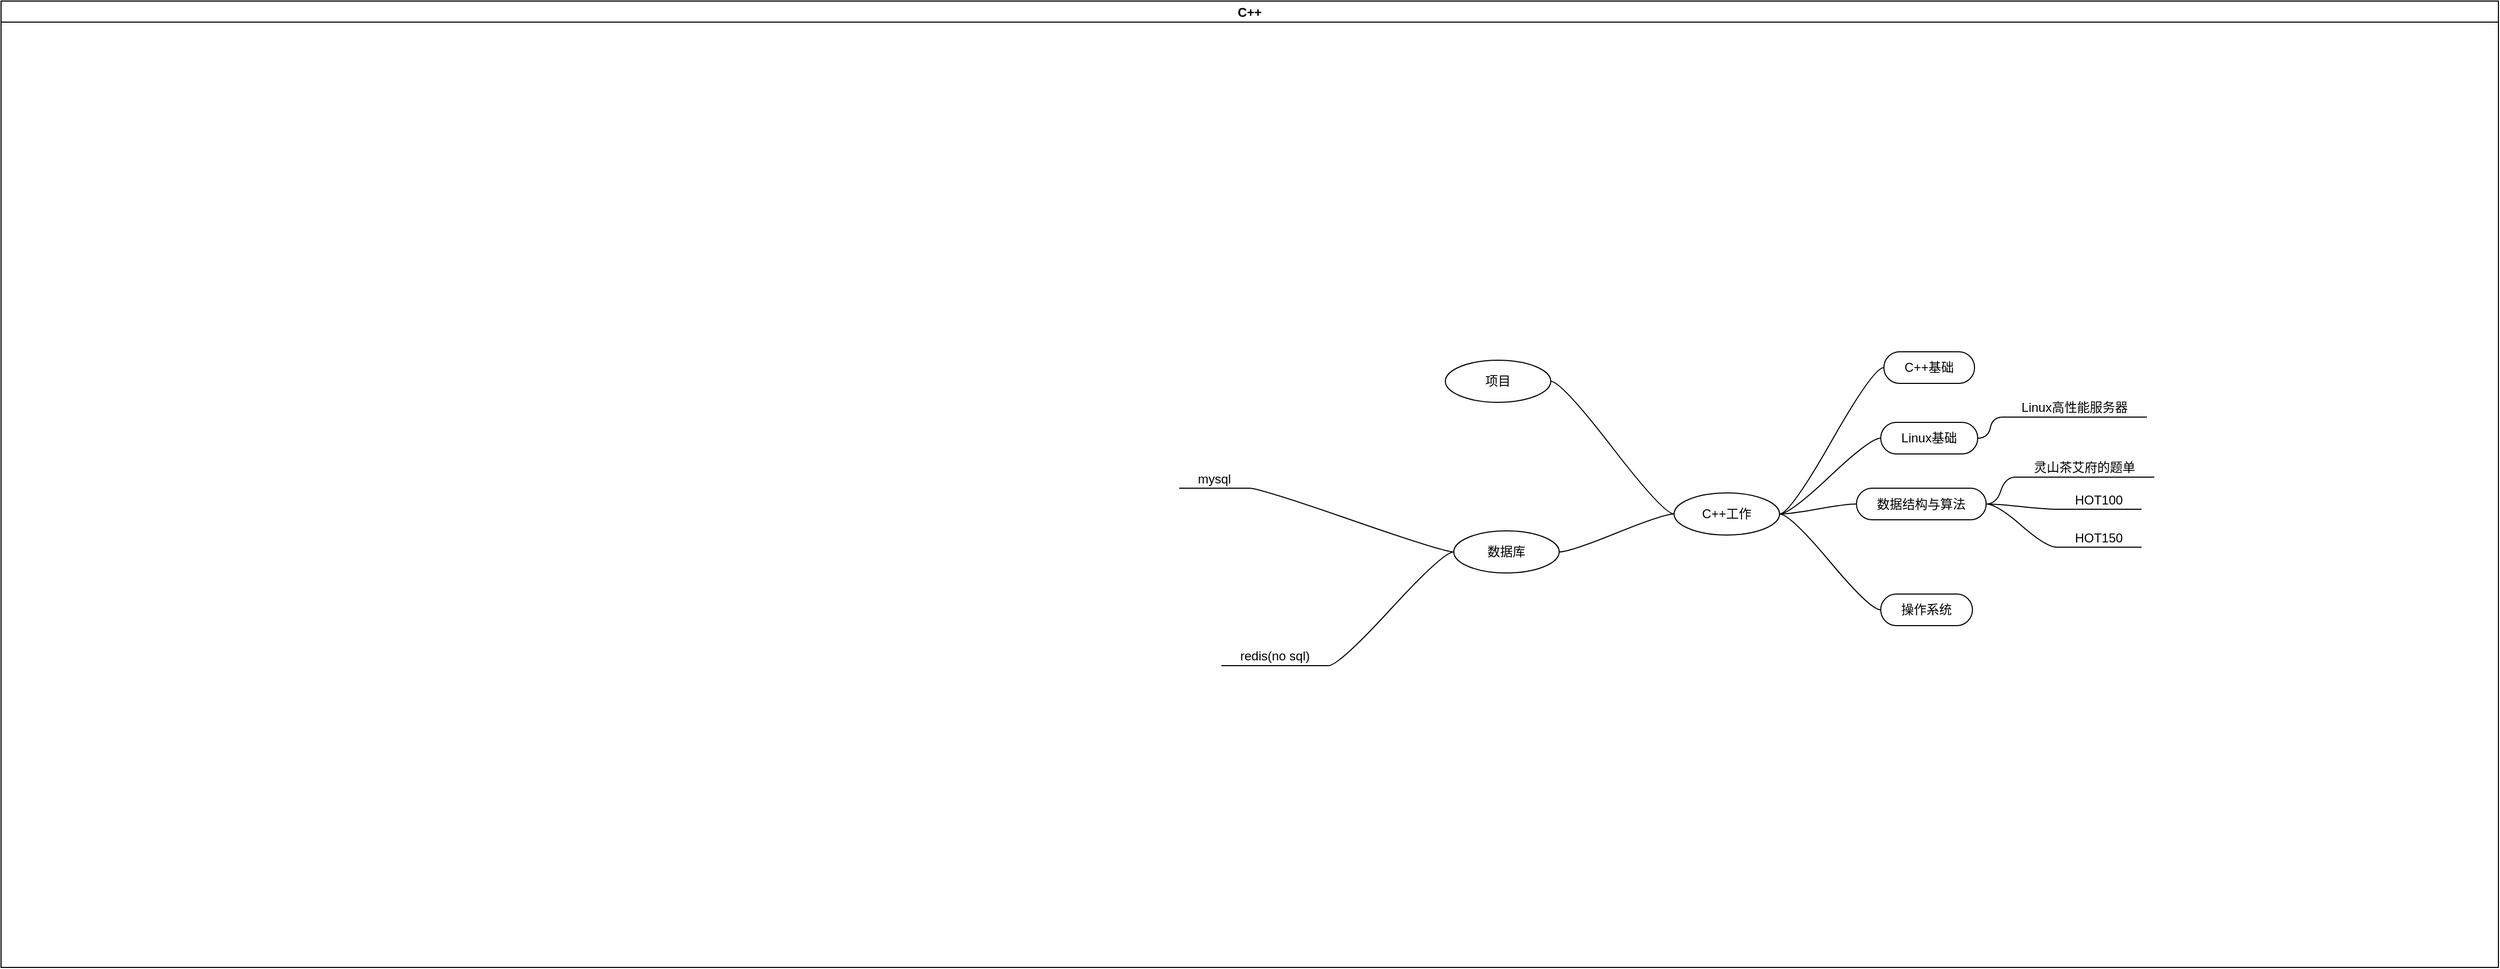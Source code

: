 <mxfile border="50" scale="3" compressed="false" locked="false" version="26.0.9">
  <diagram name="Blank" id="YmL12bMKpDGza6XwsDPr">
    <mxGraphModel dx="4840" dy="2607" grid="0" gridSize="10" guides="1" tooltips="1" connect="1" arrows="1" fold="1" page="0" pageScale="1" pageWidth="827" pageHeight="1169" background="none" math="1" shadow="0">
      <root>
        <mxCell id="X5NqExCQtvZxIxQ7pmgY-0" />
        <mxCell id="1" parent="X5NqExCQtvZxIxQ7pmgY-0" />
        <UserObject label="C++" link="https://leetcode.cn/circle/discuss/SqopEo/" id="KZ37n1IrzKlXpWWZrorU-3">
          <mxCell style="swimlane;startSize=20;horizontal=1;containerType=tree;" parent="1" vertex="1">
            <mxGeometry x="-2052" y="-981" width="2369" height="917.5" as="geometry">
              <mxRectangle x="-158" y="-131" width="84" height="26" as="alternateBounds" />
            </mxGeometry>
          </mxCell>
        </UserObject>
        <mxCell id="KZ37n1IrzKlXpWWZrorU-4" value="" style="edgeStyle=entityRelationEdgeStyle;startArrow=none;endArrow=none;segment=10;curved=1;sourcePerimeterSpacing=0;targetPerimeterSpacing=0;rounded=0;" parent="KZ37n1IrzKlXpWWZrorU-3" source="KZ37n1IrzKlXpWWZrorU-8" target="KZ37n1IrzKlXpWWZrorU-9" edge="1">
          <mxGeometry relative="1" as="geometry" />
        </mxCell>
        <mxCell id="KZ37n1IrzKlXpWWZrorU-8" value="C++工作" style="ellipse;whiteSpace=wrap;html=1;align=center;treeFolding=1;treeMoving=1;newEdgeStyle={&quot;edgeStyle&quot;:&quot;entityRelationEdgeStyle&quot;,&quot;startArrow&quot;:&quot;none&quot;,&quot;endArrow&quot;:&quot;none&quot;,&quot;segment&quot;:10,&quot;curved&quot;:1,&quot;sourcePerimeterSpacing&quot;:0,&quot;targetPerimeterSpacing&quot;:0};" parent="KZ37n1IrzKlXpWWZrorU-3" vertex="1">
          <mxGeometry x="1587.06" y="467" width="100" height="40" as="geometry" />
        </mxCell>
        <mxCell id="KZ37n1IrzKlXpWWZrorU-9" value="C++基础" style="whiteSpace=wrap;html=1;rounded=1;arcSize=50;align=center;verticalAlign=middle;strokeWidth=1;autosize=1;spacing=4;treeFolding=1;treeMoving=1;newEdgeStyle={&quot;edgeStyle&quot;:&quot;entityRelationEdgeStyle&quot;,&quot;startArrow&quot;:&quot;none&quot;,&quot;endArrow&quot;:&quot;none&quot;,&quot;segment&quot;:10,&quot;curved&quot;:1,&quot;sourcePerimeterSpacing&quot;:0,&quot;targetPerimeterSpacing&quot;:0};" parent="KZ37n1IrzKlXpWWZrorU-3" vertex="1" collapsed="1">
          <mxGeometry x="1786.06" y="333" width="86" height="30" as="geometry" />
        </mxCell>
        <mxCell id="KZ37n1IrzKlXpWWZrorU-15" value="" style="edgeStyle=entityRelationEdgeStyle;startArrow=none;endArrow=none;segment=10;curved=1;sourcePerimeterSpacing=0;targetPerimeterSpacing=0;rounded=0;" parent="KZ37n1IrzKlXpWWZrorU-3" source="KZ37n1IrzKlXpWWZrorU-8" target="KZ37n1IrzKlXpWWZrorU-16" edge="1">
          <mxGeometry relative="1" as="geometry">
            <mxPoint x="1511.06" y="294" as="sourcePoint" />
          </mxGeometry>
        </mxCell>
        <mxCell id="KZ37n1IrzKlXpWWZrorU-16" value="Linux基础" style="whiteSpace=wrap;html=1;rounded=1;arcSize=50;align=center;verticalAlign=middle;strokeWidth=1;autosize=1;spacing=4;treeFolding=1;treeMoving=1;newEdgeStyle={&quot;edgeStyle&quot;:&quot;entityRelationEdgeStyle&quot;,&quot;startArrow&quot;:&quot;none&quot;,&quot;endArrow&quot;:&quot;none&quot;,&quot;segment&quot;:10,&quot;curved&quot;:1,&quot;sourcePerimeterSpacing&quot;:0,&quot;targetPerimeterSpacing&quot;:0};" parent="KZ37n1IrzKlXpWWZrorU-3" vertex="1">
          <mxGeometry x="1783.06" y="400" width="92" height="30" as="geometry" />
        </mxCell>
        <mxCell id="KZ37n1IrzKlXpWWZrorU-23" value="" style="edgeStyle=entityRelationEdgeStyle;startArrow=none;endArrow=none;segment=10;curved=1;sourcePerimeterSpacing=0;targetPerimeterSpacing=0;rounded=0;" parent="KZ37n1IrzKlXpWWZrorU-3" source="KZ37n1IrzKlXpWWZrorU-8" target="KZ37n1IrzKlXpWWZrorU-24" edge="1">
          <mxGeometry relative="1" as="geometry">
            <mxPoint x="1529.06" y="356" as="sourcePoint" />
          </mxGeometry>
        </mxCell>
        <mxCell id="KZ37n1IrzKlXpWWZrorU-24" value="数据结构与算法" style="whiteSpace=wrap;html=1;rounded=1;arcSize=50;align=center;verticalAlign=middle;strokeWidth=1;autosize=1;spacing=4;treeFolding=1;treeMoving=1;newEdgeStyle={&quot;edgeStyle&quot;:&quot;entityRelationEdgeStyle&quot;,&quot;startArrow&quot;:&quot;none&quot;,&quot;endArrow&quot;:&quot;none&quot;,&quot;segment&quot;:10,&quot;curved&quot;:1,&quot;sourcePerimeterSpacing&quot;:0,&quot;targetPerimeterSpacing&quot;:0};" parent="KZ37n1IrzKlXpWWZrorU-3" vertex="1">
          <mxGeometry x="1760.06" y="462.5" width="123" height="30" as="geometry" />
        </mxCell>
        <mxCell id="KZ37n1IrzKlXpWWZrorU-25" value="" style="edgeStyle=entityRelationEdgeStyle;startArrow=none;endArrow=none;segment=10;curved=1;sourcePerimeterSpacing=0;targetPerimeterSpacing=0;rounded=0;" parent="KZ37n1IrzKlXpWWZrorU-3" source="KZ37n1IrzKlXpWWZrorU-8" target="KZ37n1IrzKlXpWWZrorU-26" edge="1">
          <mxGeometry relative="1" as="geometry">
            <mxPoint x="1529.06" y="356" as="sourcePoint" />
          </mxGeometry>
        </mxCell>
        <mxCell id="KZ37n1IrzKlXpWWZrorU-26" value="操作系统" style="whiteSpace=wrap;html=1;rounded=1;arcSize=50;align=center;verticalAlign=middle;strokeWidth=1;autosize=1;spacing=4;treeFolding=1;treeMoving=1;newEdgeStyle={&quot;edgeStyle&quot;:&quot;entityRelationEdgeStyle&quot;,&quot;startArrow&quot;:&quot;none&quot;,&quot;endArrow&quot;:&quot;none&quot;,&quot;segment&quot;:10,&quot;curved&quot;:1,&quot;sourcePerimeterSpacing&quot;:0,&quot;targetPerimeterSpacing&quot;:0};" parent="KZ37n1IrzKlXpWWZrorU-3" vertex="1">
          <mxGeometry x="1783.06" y="563" width="87" height="30" as="geometry" />
        </mxCell>
        <mxCell id="KZ37n1IrzKlXpWWZrorU-27" value="" style="edgeStyle=entityRelationEdgeStyle;rounded=0;orthogonalLoop=1;jettySize=auto;html=1;startArrow=none;endArrow=none;segment=10;curved=1;sourcePerimeterSpacing=0;targetPerimeterSpacing=0;" parent="KZ37n1IrzKlXpWWZrorU-3" source="KZ37n1IrzKlXpWWZrorU-8" target="KZ37n1IrzKlXpWWZrorU-28" edge="1">
          <mxGeometry relative="1" as="geometry" />
        </mxCell>
        <mxCell id="KZ37n1IrzKlXpWWZrorU-28" value="项目" style="ellipse;whiteSpace=wrap;html=1;align=center;treeFolding=1;treeMoving=1;newEdgeStyle={&quot;edgeStyle&quot;:&quot;entityRelationEdgeStyle&quot;,&quot;startArrow&quot;:&quot;none&quot;,&quot;endArrow&quot;:&quot;none&quot;,&quot;segment&quot;:10,&quot;curved&quot;:1,&quot;sourcePerimeterSpacing&quot;:0,&quot;targetPerimeterSpacing&quot;:0};" parent="KZ37n1IrzKlXpWWZrorU-3" vertex="1">
          <mxGeometry x="1370.06" y="341" width="100" height="40" as="geometry" />
        </mxCell>
        <mxCell id="KZ37n1IrzKlXpWWZrorU-38" value="" style="edgeStyle=entityRelationEdgeStyle;startArrow=none;endArrow=none;segment=10;curved=1;sourcePerimeterSpacing=0;targetPerimeterSpacing=0;rounded=0;exitX=1;exitY=0.5;exitDx=0;exitDy=0;" parent="KZ37n1IrzKlXpWWZrorU-3" source="KZ37n1IrzKlXpWWZrorU-24" target="KZ37n1IrzKlXpWWZrorU-42" edge="1">
          <mxGeometry relative="1" as="geometry">
            <mxPoint x="1878.06" y="480" as="sourcePoint" />
            <Array as="points">
              <mxPoint x="1878.06" y="480.5" />
            </Array>
          </mxGeometry>
        </mxCell>
        <UserObject label="灵山茶艾府的题单" link="https://leetcode.cn/circle/discuss/RvFUtj/" id="KZ37n1IrzKlXpWWZrorU-42">
          <mxCell style="whiteSpace=wrap;html=1;shape=partialRectangle;top=0;left=0;bottom=1;right=0;points=[[0,1],[1,1]];fillColor=none;align=center;verticalAlign=bottom;routingCenterY=0.5;snapToPoint=1;recursiveResize=0;autosize=1;treeFolding=1;treeMoving=1;newEdgeStyle={&quot;edgeStyle&quot;:&quot;entityRelationEdgeStyle&quot;,&quot;startArrow&quot;:&quot;none&quot;,&quot;endArrow&quot;:&quot;none&quot;,&quot;segment&quot;:10,&quot;curved&quot;:1,&quot;sourcePerimeterSpacing&quot;:0,&quot;targetPerimeterSpacing&quot;:0};" parent="KZ37n1IrzKlXpWWZrorU-3" vertex="1" collapsed="1">
            <mxGeometry x="1911.06" y="426" width="131" height="26" as="geometry" />
          </mxCell>
        </UserObject>
        <mxCell id="KZ37n1IrzKlXpWWZrorU-43" value="" style="edgeStyle=entityRelationEdgeStyle;startArrow=none;endArrow=none;segment=10;curved=1;sourcePerimeterSpacing=0;targetPerimeterSpacing=0;rounded=0;exitX=1;exitY=0.5;exitDx=0;exitDy=0;" parent="KZ37n1IrzKlXpWWZrorU-3" source="KZ37n1IrzKlXpWWZrorU-24" target="KZ37n1IrzKlXpWWZrorU-44" edge="1">
          <mxGeometry relative="1" as="geometry">
            <mxPoint x="1741.06" y="413.5" as="sourcePoint" />
            <Array as="points">
              <mxPoint x="1744.06" y="414" />
            </Array>
          </mxGeometry>
        </mxCell>
        <UserObject label="HOT100" link="https://leetcode.cn/studyplan/top-100-liked/" id="KZ37n1IrzKlXpWWZrorU-44">
          <mxCell style="whiteSpace=wrap;html=1;shape=partialRectangle;top=0;left=0;bottom=1;right=0;points=[[0,1],[1,1]];fillColor=none;align=center;verticalAlign=bottom;routingCenterY=0.5;snapToPoint=1;recursiveResize=0;autosize=1;treeFolding=1;treeMoving=1;newEdgeStyle={&quot;edgeStyle&quot;:&quot;entityRelationEdgeStyle&quot;,&quot;startArrow&quot;:&quot;none&quot;,&quot;endArrow&quot;:&quot;none&quot;,&quot;segment&quot;:10,&quot;curved&quot;:1,&quot;sourcePerimeterSpacing&quot;:0,&quot;targetPerimeterSpacing&quot;:0};" parent="KZ37n1IrzKlXpWWZrorU-3" vertex="1">
            <mxGeometry x="1950.06" y="456.5" width="80" height="26" as="geometry" />
          </mxCell>
        </UserObject>
        <mxCell id="KZ37n1IrzKlXpWWZrorU-45" value="" style="edgeStyle=entityRelationEdgeStyle;startArrow=none;endArrow=none;segment=10;curved=1;sourcePerimeterSpacing=0;targetPerimeterSpacing=0;rounded=0;exitX=1;exitY=0.5;exitDx=0;exitDy=0;" parent="KZ37n1IrzKlXpWWZrorU-3" source="KZ37n1IrzKlXpWWZrorU-24" target="KZ37n1IrzKlXpWWZrorU-46" edge="1">
          <mxGeometry relative="1" as="geometry">
            <mxPoint x="1741.06" y="413.5" as="sourcePoint" />
            <Array as="points">
              <mxPoint x="1610.06" y="347.5" />
            </Array>
          </mxGeometry>
        </mxCell>
        <UserObject label="HOT150" link="https://leetcode.cn/studyplan/top-interview-150/" id="KZ37n1IrzKlXpWWZrorU-46">
          <mxCell style="whiteSpace=wrap;html=1;shape=partialRectangle;top=0;left=0;bottom=1;right=0;points=[[0,1],[1,1]];fillColor=none;align=center;verticalAlign=bottom;routingCenterY=0.5;snapToPoint=1;recursiveResize=0;autosize=1;treeFolding=1;treeMoving=1;newEdgeStyle={&quot;edgeStyle&quot;:&quot;entityRelationEdgeStyle&quot;,&quot;startArrow&quot;:&quot;none&quot;,&quot;endArrow&quot;:&quot;none&quot;,&quot;segment&quot;:10,&quot;curved&quot;:1,&quot;sourcePerimeterSpacing&quot;:0,&quot;targetPerimeterSpacing&quot;:0};" parent="KZ37n1IrzKlXpWWZrorU-3" vertex="1">
            <mxGeometry x="1950.06" y="492.5" width="80" height="26" as="geometry" />
          </mxCell>
        </UserObject>
        <mxCell id="KZ37n1IrzKlXpWWZrorU-49" value="" style="edgeStyle=entityRelationEdgeStyle;startArrow=none;endArrow=none;segment=10;curved=1;sourcePerimeterSpacing=0;targetPerimeterSpacing=0;rounded=0;exitX=1;exitY=1;exitDx=0;exitDy=0;" parent="KZ37n1IrzKlXpWWZrorU-3" source="KZ37n1IrzKlXpWWZrorU-42" target="KZ37n1IrzKlXpWWZrorU-50" edge="1" visible="0">
          <mxGeometry relative="1" as="geometry">
            <mxPoint x="1741.06" y="413.5" as="sourcePoint" />
            <Array as="points">
              <mxPoint x="1744.06" y="414" />
            </Array>
          </mxGeometry>
        </mxCell>
        <UserObject label="1. 滑动窗口" link="https://leetcode.cn/circle/discuss/0viNMK/" id="KZ37n1IrzKlXpWWZrorU-50">
          <mxCell style="whiteSpace=wrap;html=1;shape=partialRectangle;top=0;left=0;bottom=1;right=0;points=[[0,1],[1,1]];fillColor=none;align=center;verticalAlign=bottom;routingCenterY=0.5;snapToPoint=1;recursiveResize=0;autosize=1;treeFolding=1;treeMoving=1;newEdgeStyle={&quot;edgeStyle&quot;:&quot;entityRelationEdgeStyle&quot;,&quot;startArrow&quot;:&quot;none&quot;,&quot;endArrow&quot;:&quot;none&quot;,&quot;segment&quot;:10,&quot;curved&quot;:1,&quot;sourcePerimeterSpacing&quot;:0,&quot;targetPerimeterSpacing&quot;:0};" parent="KZ37n1IrzKlXpWWZrorU-3" vertex="1" visible="0">
            <mxGeometry x="2115.06" y="287.5" width="96" height="26" as="geometry" />
          </mxCell>
        </UserObject>
        <mxCell id="KZ37n1IrzKlXpWWZrorU-51" value="" style="edgeStyle=entityRelationEdgeStyle;startArrow=none;endArrow=none;segment=10;curved=1;sourcePerimeterSpacing=0;targetPerimeterSpacing=0;rounded=0;exitX=1;exitY=1;exitDx=0;exitDy=0;" parent="KZ37n1IrzKlXpWWZrorU-3" source="KZ37n1IrzKlXpWWZrorU-42" target="KZ37n1IrzKlXpWWZrorU-52" edge="1" visible="0">
          <mxGeometry relative="1" as="geometry">
            <mxPoint x="1921.06" y="380.5" as="sourcePoint" />
            <Array as="points">
              <mxPoint x="1610.06" y="347.5" />
            </Array>
          </mxGeometry>
        </mxCell>
        <UserObject label="2. 二分" link="https://leetcode.cn/circle/discuss/SqopEo/" id="KZ37n1IrzKlXpWWZrorU-52">
          <mxCell style="whiteSpace=wrap;html=1;shape=partialRectangle;top=0;left=0;bottom=1;right=0;points=[[0,1],[1,1]];fillColor=none;align=center;verticalAlign=bottom;routingCenterY=0.5;snapToPoint=1;recursiveResize=0;autosize=1;treeFolding=1;treeMoving=1;newEdgeStyle={&quot;edgeStyle&quot;:&quot;entityRelationEdgeStyle&quot;,&quot;startArrow&quot;:&quot;none&quot;,&quot;endArrow&quot;:&quot;none&quot;,&quot;segment&quot;:10,&quot;curved&quot;:1,&quot;sourcePerimeterSpacing&quot;:0,&quot;targetPerimeterSpacing&quot;:0};" parent="KZ37n1IrzKlXpWWZrorU-3" vertex="1" visible="0">
            <mxGeometry x="2127.06" y="323.5" width="72" height="26" as="geometry" />
          </mxCell>
        </UserObject>
        <mxCell id="KZ37n1IrzKlXpWWZrorU-53" value="" style="edgeStyle=entityRelationEdgeStyle;startArrow=none;endArrow=none;segment=10;curved=1;sourcePerimeterSpacing=0;targetPerimeterSpacing=0;rounded=0;exitX=1;exitY=1;exitDx=0;exitDy=0;" parent="KZ37n1IrzKlXpWWZrorU-3" source="KZ37n1IrzKlXpWWZrorU-42" target="KZ37n1IrzKlXpWWZrorU-54" edge="1" visible="0">
          <mxGeometry relative="1" as="geometry">
            <mxPoint x="1921.06" y="380.5" as="sourcePoint" />
            <Array as="points">
              <mxPoint x="1476.06" y="281" />
            </Array>
          </mxGeometry>
        </mxCell>
        <UserObject label="3. 常用数据结构" link="https://leetcode.cn/circle/discuss/mOr1u6/" id="KZ37n1IrzKlXpWWZrorU-54">
          <mxCell style="whiteSpace=wrap;html=1;shape=partialRectangle;top=0;left=0;bottom=1;right=0;points=[[0,1],[1,1]];fillColor=none;align=center;verticalAlign=bottom;routingCenterY=0.5;snapToPoint=1;recursiveResize=0;autosize=1;treeFolding=1;treeMoving=1;newEdgeStyle={&quot;edgeStyle&quot;:&quot;entityRelationEdgeStyle&quot;,&quot;startArrow&quot;:&quot;none&quot;,&quot;endArrow&quot;:&quot;none&quot;,&quot;segment&quot;:10,&quot;curved&quot;:1,&quot;sourcePerimeterSpacing&quot;:0,&quot;targetPerimeterSpacing&quot;:0};" parent="KZ37n1IrzKlXpWWZrorU-3" vertex="1" visible="0">
            <mxGeometry x="2118.06" y="359.5" width="120" height="26" as="geometry" />
          </mxCell>
        </UserObject>
        <mxCell id="KZ37n1IrzKlXpWWZrorU-55" value="" style="edgeStyle=entityRelationEdgeStyle;startArrow=none;endArrow=none;segment=10;curved=1;sourcePerimeterSpacing=0;targetPerimeterSpacing=0;rounded=0;exitX=1;exitY=1;exitDx=0;exitDy=0;" parent="KZ37n1IrzKlXpWWZrorU-3" source="KZ37n1IrzKlXpWWZrorU-42" target="KZ37n1IrzKlXpWWZrorU-56" edge="1" visible="0">
          <mxGeometry relative="1" as="geometry">
            <mxPoint x="1921.06" y="380.5" as="sourcePoint" />
            <Array as="points">
              <mxPoint x="1342.06" y="214.5" />
            </Array>
          </mxGeometry>
        </mxCell>
        <UserObject label="4. 动态规划" link="https://leetcode.cn/circle/discuss/tXLS3i/" id="KZ37n1IrzKlXpWWZrorU-56">
          <mxCell style="whiteSpace=wrap;html=1;shape=partialRectangle;top=0;left=0;bottom=1;right=0;points=[[0,1],[1,1]];fillColor=none;align=center;verticalAlign=bottom;routingCenterY=0.5;snapToPoint=1;recursiveResize=0;autosize=1;treeFolding=1;treeMoving=1;newEdgeStyle={&quot;edgeStyle&quot;:&quot;entityRelationEdgeStyle&quot;,&quot;startArrow&quot;:&quot;none&quot;,&quot;endArrow&quot;:&quot;none&quot;,&quot;segment&quot;:10,&quot;curved&quot;:1,&quot;sourcePerimeterSpacing&quot;:0,&quot;targetPerimeterSpacing&quot;:0};" parent="KZ37n1IrzKlXpWWZrorU-3" vertex="1" visible="0">
            <mxGeometry x="2115.06" y="395.5" width="96" height="26" as="geometry" />
          </mxCell>
        </UserObject>
        <mxCell id="KZ37n1IrzKlXpWWZrorU-57" value="" style="edgeStyle=entityRelationEdgeStyle;startArrow=none;endArrow=none;segment=10;curved=1;sourcePerimeterSpacing=0;targetPerimeterSpacing=0;rounded=0;exitX=1;exitY=1;exitDx=0;exitDy=0;" parent="KZ37n1IrzKlXpWWZrorU-3" source="KZ37n1IrzKlXpWWZrorU-52" target="KZ37n1IrzKlXpWWZrorU-58" edge="1" visible="0">
          <mxGeometry relative="1" as="geometry">
            <mxPoint x="1921.06" y="380.5" as="sourcePoint" />
            <Array as="points">
              <mxPoint x="1476.06" y="281" />
            </Array>
          </mxGeometry>
        </mxCell>
        <UserObject label="lc2080" link="https://leetcode.cn/problems/range-frequency-queries/description/" id="KZ37n1IrzKlXpWWZrorU-58">
          <mxCell style="whiteSpace=wrap;html=1;shape=partialRectangle;top=0;left=0;bottom=1;right=0;points=[[0,1],[1,1]];fillColor=none;align=center;verticalAlign=bottom;routingCenterY=0.5;snapToPoint=1;recursiveResize=0;autosize=1;treeFolding=1;treeMoving=1;newEdgeStyle={&quot;edgeStyle&quot;:&quot;entityRelationEdgeStyle&quot;,&quot;startArrow&quot;:&quot;none&quot;,&quot;endArrow&quot;:&quot;none&quot;,&quot;segment&quot;:10,&quot;curved&quot;:1,&quot;sourcePerimeterSpacing&quot;:0,&quot;targetPerimeterSpacing&quot;:0};" parent="KZ37n1IrzKlXpWWZrorU-3" vertex="1" visible="0">
            <mxGeometry x="2491.06" y="283" width="70" height="26" as="geometry" />
          </mxCell>
        </UserObject>
        <mxCell id="KZ37n1IrzKlXpWWZrorU-59" value="" style="edgeStyle=entityRelationEdgeStyle;startArrow=none;endArrow=none;segment=10;curved=1;sourcePerimeterSpacing=0;targetPerimeterSpacing=0;rounded=0;exitX=1;exitY=1;exitDx=0;exitDy=0;" parent="KZ37n1IrzKlXpWWZrorU-3" source="KZ37n1IrzKlXpWWZrorU-52" target="KZ37n1IrzKlXpWWZrorU-60" edge="1" visible="0">
          <mxGeometry relative="1" as="geometry">
            <mxPoint x="2065.06" y="282.5" as="sourcePoint" />
            <Array as="points">
              <mxPoint x="1342.06" y="214.5" />
            </Array>
          </mxGeometry>
        </mxCell>
        <UserObject label="lc1818" link="https://leetcode.cn/problems/minimum-absolute-sum-difference/description/" id="KZ37n1IrzKlXpWWZrorU-60">
          <mxCell style="whiteSpace=wrap;html=1;shape=partialRectangle;top=0;left=0;bottom=1;right=0;points=[[0,1],[1,1]];fillColor=none;align=center;verticalAlign=bottom;routingCenterY=0.5;snapToPoint=1;recursiveResize=0;autosize=1;treeFolding=1;treeMoving=1;newEdgeStyle={&quot;edgeStyle&quot;:&quot;entityRelationEdgeStyle&quot;,&quot;startArrow&quot;:&quot;none&quot;,&quot;endArrow&quot;:&quot;none&quot;,&quot;segment&quot;:10,&quot;curved&quot;:1,&quot;sourcePerimeterSpacing&quot;:0,&quot;targetPerimeterSpacing&quot;:0};" parent="KZ37n1IrzKlXpWWZrorU-3" vertex="1" visible="0">
            <mxGeometry x="2491.06" y="357" width="70" height="26" as="geometry" />
          </mxCell>
        </UserObject>
        <mxCell id="EZLroLeH2ZfDFkRHjTmh-3" value="Linux高性能服务器" style="whiteSpace=wrap;html=1;shape=partialRectangle;top=0;left=0;bottom=1;right=0;points=[[0,1],[1,1]];fillColor=none;align=center;verticalAlign=bottom;routingCenterY=0.5;snapToPoint=1;recursiveResize=0;autosize=1;treeFolding=1;treeMoving=1;newEdgeStyle={&quot;edgeStyle&quot;:&quot;entityRelationEdgeStyle&quot;,&quot;startArrow&quot;:&quot;none&quot;,&quot;endArrow&quot;:&quot;none&quot;,&quot;segment&quot;:10,&quot;curved&quot;:1,&quot;sourcePerimeterSpacing&quot;:0,&quot;targetPerimeterSpacing&quot;:0};" parent="KZ37n1IrzKlXpWWZrorU-3" vertex="1" collapsed="1">
          <mxGeometry x="1899.06" y="369" width="136" height="26" as="geometry" />
        </mxCell>
        <mxCell id="EZLroLeH2ZfDFkRHjTmh-4" value="" style="edgeStyle=entityRelationEdgeStyle;startArrow=none;endArrow=none;segment=10;curved=1;sourcePerimeterSpacing=0;targetPerimeterSpacing=0;rounded=0;exitX=1;exitY=0.5;exitDx=0;exitDy=0;" parent="KZ37n1IrzKlXpWWZrorU-3" source="KZ37n1IrzKlXpWWZrorU-16" target="EZLroLeH2ZfDFkRHjTmh-3" edge="1">
          <mxGeometry relative="1" as="geometry">
            <mxPoint x="1886.06" y="415" as="sourcePoint" />
          </mxGeometry>
        </mxCell>
        <mxCell id="EZLroLeH2ZfDFkRHjTmh-5" value="" style="edgeStyle=entityRelationEdgeStyle;startArrow=none;endArrow=none;segment=10;curved=1;sourcePerimeterSpacing=0;targetPerimeterSpacing=0;rounded=0;exitX=1;exitY=1;exitDx=0;exitDy=0;" parent="KZ37n1IrzKlXpWWZrorU-3" source="EZLroLeH2ZfDFkRHjTmh-3" target="EZLroLeH2ZfDFkRHjTmh-6" edge="1" visible="0">
          <mxGeometry relative="1" as="geometry">
            <mxPoint x="1565.06" y="141" as="sourcePoint" />
          </mxGeometry>
        </mxCell>
        <mxCell id="EZLroLeH2ZfDFkRHjTmh-6" value="多线程" style="whiteSpace=wrap;html=1;shape=partialRectangle;top=0;left=0;bottom=1;right=0;points=[[0,1],[1,1]];fillColor=none;align=center;verticalAlign=bottom;routingCenterY=0.5;snapToPoint=1;recursiveResize=0;autosize=1;treeFolding=1;treeMoving=1;newEdgeStyle={&quot;edgeStyle&quot;:&quot;entityRelationEdgeStyle&quot;,&quot;startArrow&quot;:&quot;none&quot;,&quot;endArrow&quot;:&quot;none&quot;,&quot;segment&quot;:10,&quot;curved&quot;:1,&quot;sourcePerimeterSpacing&quot;:0,&quot;targetPerimeterSpacing&quot;:0};" parent="KZ37n1IrzKlXpWWZrorU-3" vertex="1" visible="0">
          <mxGeometry x="2111.06" y="298" width="71" height="26" as="geometry" />
        </mxCell>
        <mxCell id="EZLroLeH2ZfDFkRHjTmh-9" value="" style="edgeStyle=entityRelationEdgeStyle;startArrow=none;endArrow=none;segment=10;curved=1;sourcePerimeterSpacing=0;targetPerimeterSpacing=0;rounded=0;exitX=1;exitY=1;exitDx=0;exitDy=0;" parent="KZ37n1IrzKlXpWWZrorU-3" source="EZLroLeH2ZfDFkRHjTmh-6" target="EZLroLeH2ZfDFkRHjTmh-10" edge="1" visible="0">
          <mxGeometry relative="1" as="geometry">
            <mxPoint x="1725.06" y="121" as="sourcePoint" />
          </mxGeometry>
        </mxCell>
        <mxCell id="EZLroLeH2ZfDFkRHjTmh-10" value="线程同步技术" style="whiteSpace=wrap;html=1;shape=partialRectangle;top=0;left=0;bottom=1;right=0;points=[[0,1],[1,1]];fillColor=none;align=center;verticalAlign=bottom;routingCenterY=0.5;snapToPoint=1;recursiveResize=0;autosize=1;treeFolding=1;treeMoving=1;newEdgeStyle={&quot;edgeStyle&quot;:&quot;entityRelationEdgeStyle&quot;,&quot;startArrow&quot;:&quot;none&quot;,&quot;endArrow&quot;:&quot;none&quot;,&quot;segment&quot;:10,&quot;curved&quot;:1,&quot;sourcePerimeterSpacing&quot;:0,&quot;targetPerimeterSpacing&quot;:0};" parent="KZ37n1IrzKlXpWWZrorU-3" vertex="1" collapsed="1" visible="0">
          <mxGeometry x="2236.06" y="263" width="107" height="26" as="geometry" />
        </mxCell>
        <mxCell id="EZLroLeH2ZfDFkRHjTmh-11" value="" style="edgeStyle=entityRelationEdgeStyle;startArrow=none;endArrow=none;segment=10;curved=1;sourcePerimeterSpacing=0;targetPerimeterSpacing=0;rounded=0;exitX=1;exitY=1;exitDx=0;exitDy=0;" parent="KZ37n1IrzKlXpWWZrorU-3" source="EZLroLeH2ZfDFkRHjTmh-10" target="EZLroLeH2ZfDFkRHjTmh-12" edge="1" visible="0">
          <mxGeometry relative="1" as="geometry">
            <mxPoint x="1904.06" y="15" as="sourcePoint" />
          </mxGeometry>
        </mxCell>
        <mxCell id="EZLroLeH2ZfDFkRHjTmh-12" value="信号量" style="whiteSpace=wrap;html=1;shape=partialRectangle;top=0;left=0;bottom=1;right=0;points=[[0,1],[1,1]];fillColor=none;align=center;verticalAlign=bottom;routingCenterY=0.5;snapToPoint=1;recursiveResize=0;autosize=1;treeFolding=1;treeMoving=1;newEdgeStyle={&quot;edgeStyle&quot;:&quot;entityRelationEdgeStyle&quot;,&quot;startArrow&quot;:&quot;none&quot;,&quot;endArrow&quot;:&quot;none&quot;,&quot;segment&quot;:10,&quot;curved&quot;:1,&quot;sourcePerimeterSpacing&quot;:0,&quot;targetPerimeterSpacing&quot;:0};" parent="KZ37n1IrzKlXpWWZrorU-3" vertex="1" visible="0">
          <mxGeometry x="2378.06" y="168" width="71" height="26" as="geometry" />
        </mxCell>
        <mxCell id="EZLroLeH2ZfDFkRHjTmh-13" value="" style="edgeStyle=entityRelationEdgeStyle;startArrow=none;endArrow=none;segment=10;curved=1;sourcePerimeterSpacing=0;targetPerimeterSpacing=0;rounded=0;exitX=1;exitY=1;exitDx=0;exitDy=0;" parent="KZ37n1IrzKlXpWWZrorU-3" source="EZLroLeH2ZfDFkRHjTmh-10" target="EZLroLeH2ZfDFkRHjTmh-14" edge="1" visible="0">
          <mxGeometry relative="1" as="geometry">
            <mxPoint x="2021.06" y="15" as="sourcePoint" />
          </mxGeometry>
        </mxCell>
        <mxCell id="EZLroLeH2ZfDFkRHjTmh-14" value="互斥锁" style="whiteSpace=wrap;html=1;shape=partialRectangle;top=0;left=0;bottom=1;right=0;points=[[0,1],[1,1]];fillColor=none;align=center;verticalAlign=bottom;routingCenterY=0.5;snapToPoint=1;recursiveResize=0;autosize=1;treeFolding=1;treeMoving=1;newEdgeStyle={&quot;edgeStyle&quot;:&quot;entityRelationEdgeStyle&quot;,&quot;startArrow&quot;:&quot;none&quot;,&quot;endArrow&quot;:&quot;none&quot;,&quot;segment&quot;:10,&quot;curved&quot;:1,&quot;sourcePerimeterSpacing&quot;:0,&quot;targetPerimeterSpacing&quot;:0};" parent="KZ37n1IrzKlXpWWZrorU-3" vertex="1" visible="0">
          <mxGeometry x="2378.06" y="204" width="71" height="26" as="geometry" />
        </mxCell>
        <mxCell id="EZLroLeH2ZfDFkRHjTmh-15" value="" style="edgeStyle=entityRelationEdgeStyle;startArrow=none;endArrow=none;segment=10;curved=1;sourcePerimeterSpacing=0;targetPerimeterSpacing=0;rounded=0;exitX=1;exitY=1;exitDx=0;exitDy=0;" parent="KZ37n1IrzKlXpWWZrorU-3" source="EZLroLeH2ZfDFkRHjTmh-10" target="EZLroLeH2ZfDFkRHjTmh-16" edge="1" visible="0">
          <mxGeometry relative="1" as="geometry">
            <mxPoint x="2021.06" y="15" as="sourcePoint" />
          </mxGeometry>
        </mxCell>
        <mxCell id="EZLroLeH2ZfDFkRHjTmh-16" value="读写锁" style="whiteSpace=wrap;html=1;shape=partialRectangle;top=0;left=0;bottom=1;right=0;points=[[0,1],[1,1]];fillColor=none;align=center;verticalAlign=bottom;routingCenterY=0.5;snapToPoint=1;recursiveResize=0;autosize=1;treeFolding=1;treeMoving=1;newEdgeStyle={&quot;edgeStyle&quot;:&quot;entityRelationEdgeStyle&quot;,&quot;startArrow&quot;:&quot;none&quot;,&quot;endArrow&quot;:&quot;none&quot;,&quot;segment&quot;:10,&quot;curved&quot;:1,&quot;sourcePerimeterSpacing&quot;:0,&quot;targetPerimeterSpacing&quot;:0};" parent="KZ37n1IrzKlXpWWZrorU-3" vertex="1" visible="0">
          <mxGeometry x="2378.06" y="240" width="71" height="26" as="geometry" />
        </mxCell>
        <mxCell id="EZLroLeH2ZfDFkRHjTmh-17" value="" style="edgeStyle=entityRelationEdgeStyle;startArrow=none;endArrow=none;segment=10;curved=1;sourcePerimeterSpacing=0;targetPerimeterSpacing=0;rounded=0;exitX=1;exitY=1;exitDx=0;exitDy=0;" parent="KZ37n1IrzKlXpWWZrorU-3" source="EZLroLeH2ZfDFkRHjTmh-10" target="EZLroLeH2ZfDFkRHjTmh-18" edge="1" visible="0">
          <mxGeometry relative="1" as="geometry">
            <mxPoint x="2021.06" y="15" as="sourcePoint" />
          </mxGeometry>
        </mxCell>
        <mxCell id="EZLroLeH2ZfDFkRHjTmh-18" value="条件变量" style="whiteSpace=wrap;html=1;shape=partialRectangle;top=0;left=0;bottom=1;right=0;points=[[0,1],[1,1]];fillColor=none;align=center;verticalAlign=bottom;routingCenterY=0.5;snapToPoint=1;recursiveResize=0;autosize=1;treeFolding=1;treeMoving=1;newEdgeStyle={&quot;edgeStyle&quot;:&quot;entityRelationEdgeStyle&quot;,&quot;startArrow&quot;:&quot;none&quot;,&quot;endArrow&quot;:&quot;none&quot;,&quot;segment&quot;:10,&quot;curved&quot;:1,&quot;sourcePerimeterSpacing&quot;:0,&quot;targetPerimeterSpacing&quot;:0};" parent="KZ37n1IrzKlXpWWZrorU-3" vertex="1" visible="0">
          <mxGeometry x="2372.06" y="276" width="83" height="26" as="geometry" />
        </mxCell>
        <mxCell id="EZLroLeH2ZfDFkRHjTmh-19" value="" style="edgeStyle=entityRelationEdgeStyle;startArrow=none;endArrow=none;segment=10;curved=1;sourcePerimeterSpacing=0;targetPerimeterSpacing=0;rounded=0;exitX=1;exitY=1;exitDx=0;exitDy=0;" parent="KZ37n1IrzKlXpWWZrorU-3" source="EZLroLeH2ZfDFkRHjTmh-10" target="EZLroLeH2ZfDFkRHjTmh-20" edge="1" visible="0">
          <mxGeometry relative="1" as="geometry">
            <mxPoint x="2021.06" y="15" as="sourcePoint" />
          </mxGeometry>
        </mxCell>
        <mxCell id="EZLroLeH2ZfDFkRHjTmh-20" value="原子操作" style="whiteSpace=wrap;html=1;shape=partialRectangle;top=0;left=0;bottom=1;right=0;points=[[0,1],[1,1]];fillColor=none;align=center;verticalAlign=bottom;routingCenterY=0.5;snapToPoint=1;recursiveResize=0;autosize=1;treeFolding=1;treeMoving=1;newEdgeStyle={&quot;edgeStyle&quot;:&quot;entityRelationEdgeStyle&quot;,&quot;startArrow&quot;:&quot;none&quot;,&quot;endArrow&quot;:&quot;none&quot;,&quot;segment&quot;:10,&quot;curved&quot;:1,&quot;sourcePerimeterSpacing&quot;:0,&quot;targetPerimeterSpacing&quot;:0};" parent="KZ37n1IrzKlXpWWZrorU-3" vertex="1" visible="0">
          <mxGeometry x="2372.06" y="312" width="83" height="26" as="geometry" />
        </mxCell>
        <mxCell id="EZLroLeH2ZfDFkRHjTmh-21" value="" style="edgeStyle=entityRelationEdgeStyle;startArrow=none;endArrow=none;segment=10;curved=1;sourcePerimeterSpacing=0;targetPerimeterSpacing=0;rounded=0;exitX=1;exitY=1;exitDx=0;exitDy=0;" parent="KZ37n1IrzKlXpWWZrorU-3" source="EZLroLeH2ZfDFkRHjTmh-10" target="EZLroLeH2ZfDFkRHjTmh-22" edge="1" visible="0">
          <mxGeometry relative="1" as="geometry">
            <mxPoint x="2021.06" y="15" as="sourcePoint" />
          </mxGeometry>
        </mxCell>
        <mxCell id="EZLroLeH2ZfDFkRHjTmh-22" value="屏障" style="whiteSpace=wrap;html=1;shape=partialRectangle;top=0;left=0;bottom=1;right=0;points=[[0,1],[1,1]];fillColor=none;align=center;verticalAlign=bottom;routingCenterY=0.5;snapToPoint=1;recursiveResize=0;autosize=1;treeFolding=1;treeMoving=1;newEdgeStyle={&quot;edgeStyle&quot;:&quot;entityRelationEdgeStyle&quot;,&quot;startArrow&quot;:&quot;none&quot;,&quot;endArrow&quot;:&quot;none&quot;,&quot;segment&quot;:10,&quot;curved&quot;:1,&quot;sourcePerimeterSpacing&quot;:0,&quot;targetPerimeterSpacing&quot;:0};" parent="KZ37n1IrzKlXpWWZrorU-3" vertex="1" visible="0">
          <mxGeometry x="2384.06" y="348" width="59" height="26" as="geometry" />
        </mxCell>
        <mxCell id="N_6x5Vvvwgn9JuhwjHZU-1" value="" style="edgeStyle=entityRelationEdgeStyle;startArrow=none;endArrow=none;segment=10;curved=1;sourcePerimeterSpacing=0;targetPerimeterSpacing=0;rounded=0;exitX=1;exitY=1;exitDx=0;exitDy=0;" parent="KZ37n1IrzKlXpWWZrorU-3" source="EZLroLeH2ZfDFkRHjTmh-6" target="N_6x5Vvvwgn9JuhwjHZU-2" edge="1" visible="0">
          <mxGeometry relative="1" as="geometry">
            <mxPoint x="1869.06" y="121" as="sourcePoint" />
          </mxGeometry>
        </mxCell>
        <mxCell id="N_6x5Vvvwgn9JuhwjHZU-2" value="线程池" style="whiteSpace=wrap;html=1;shape=partialRectangle;top=0;left=0;bottom=1;right=0;points=[[0,1],[1,1]];fillColor=none;align=center;verticalAlign=bottom;routingCenterY=0.5;snapToPoint=1;recursiveResize=0;autosize=1;treeFolding=1;treeMoving=1;newEdgeStyle={&quot;edgeStyle&quot;:&quot;entityRelationEdgeStyle&quot;,&quot;startArrow&quot;:&quot;none&quot;,&quot;endArrow&quot;:&quot;none&quot;,&quot;segment&quot;:10,&quot;curved&quot;:1,&quot;sourcePerimeterSpacing&quot;:0,&quot;targetPerimeterSpacing&quot;:0};" parent="KZ37n1IrzKlXpWWZrorU-3" vertex="1" visible="0">
          <mxGeometry x="2254.06" y="318" width="71" height="26" as="geometry" />
        </mxCell>
        <mxCell id="N_6x5Vvvwgn9JuhwjHZU-7" value="" style="edgeStyle=entityRelationEdgeStyle;startArrow=none;endArrow=none;segment=10;curved=1;sourcePerimeterSpacing=0;targetPerimeterSpacing=0;rounded=0;exitX=1;exitY=1;exitDx=0;exitDy=0;" parent="KZ37n1IrzKlXpWWZrorU-3" source="EZLroLeH2ZfDFkRHjTmh-3" target="N_6x5Vvvwgn9JuhwjHZU-8" edge="1" visible="0">
          <mxGeometry relative="1" as="geometry">
            <mxPoint x="1724.06" y="175" as="sourcePoint" />
          </mxGeometry>
        </mxCell>
        <mxCell id="N_6x5Vvvwgn9JuhwjHZU-8" value="Reactor和Proactor" style="whiteSpace=wrap;html=1;shape=partialRectangle;top=0;left=0;bottom=1;right=0;points=[[0,1],[1,1]];fillColor=none;align=center;verticalAlign=bottom;routingCenterY=0.5;snapToPoint=1;recursiveResize=0;autosize=1;treeFolding=1;treeMoving=1;newEdgeStyle={&quot;edgeStyle&quot;:&quot;entityRelationEdgeStyle&quot;,&quot;startArrow&quot;:&quot;none&quot;,&quot;endArrow&quot;:&quot;none&quot;,&quot;segment&quot;:10,&quot;curved&quot;:1,&quot;sourcePerimeterSpacing&quot;:0,&quot;targetPerimeterSpacing&quot;:0};" parent="KZ37n1IrzKlXpWWZrorU-3" vertex="1" visible="0">
          <mxGeometry x="2239.06" y="374" width="134" height="26" as="geometry" />
        </mxCell>
        <mxCell id="N_6x5Vvvwgn9JuhwjHZU-9" value="" style="edgeStyle=entityRelationEdgeStyle;startArrow=none;endArrow=none;segment=10;curved=1;sourcePerimeterSpacing=0;targetPerimeterSpacing=0;rounded=0;exitX=1;exitY=1;exitDx=0;exitDy=0;" parent="KZ37n1IrzKlXpWWZrorU-3" source="EZLroLeH2ZfDFkRHjTmh-3" target="N_6x5Vvvwgn9JuhwjHZU-10" edge="1" visible="0">
          <mxGeometry relative="1" as="geometry">
            <mxPoint x="1721.06" y="234" as="sourcePoint" />
          </mxGeometry>
        </mxCell>
        <mxCell id="N_6x5Vvvwgn9JuhwjHZU-10" value="IO多路复用技术" style="whiteSpace=wrap;html=1;shape=partialRectangle;top=0;left=0;bottom=1;right=0;points=[[0,1],[1,1]];fillColor=none;align=center;verticalAlign=bottom;routingCenterY=0.5;snapToPoint=1;recursiveResize=0;autosize=1;treeFolding=1;treeMoving=1;newEdgeStyle={&quot;edgeStyle&quot;:&quot;entityRelationEdgeStyle&quot;,&quot;startArrow&quot;:&quot;none&quot;,&quot;endArrow&quot;:&quot;none&quot;,&quot;segment&quot;:10,&quot;curved&quot;:1,&quot;sourcePerimeterSpacing&quot;:0,&quot;targetPerimeterSpacing&quot;:0};" parent="KZ37n1IrzKlXpWWZrorU-3" vertex="1" visible="0" collapsed="1">
          <mxGeometry x="2229.56" y="537" width="120" height="26" as="geometry" />
        </mxCell>
        <mxCell id="N_6x5Vvvwgn9JuhwjHZU-11" value="" style="edgeStyle=entityRelationEdgeStyle;startArrow=none;endArrow=none;segment=10;curved=1;sourcePerimeterSpacing=0;targetPerimeterSpacing=0;rounded=0;exitX=1;exitY=1;exitDx=0;exitDy=0;" parent="KZ37n1IrzKlXpWWZrorU-3" source="EZLroLeH2ZfDFkRHjTmh-3" target="N_6x5Vvvwgn9JuhwjHZU-12" edge="1" visible="0">
          <mxGeometry relative="1" as="geometry">
            <mxPoint x="1721.06" y="234" as="sourcePoint" />
          </mxGeometry>
        </mxCell>
        <mxCell id="N_6x5Vvvwgn9JuhwjHZU-12" value="C++ Socket" style="whiteSpace=wrap;html=1;shape=partialRectangle;top=0;left=0;bottom=1;right=0;points=[[0,1],[1,1]];fillColor=none;align=center;verticalAlign=bottom;routingCenterY=0.5;snapToPoint=1;recursiveResize=0;autosize=1;treeFolding=1;treeMoving=1;newEdgeStyle={&quot;edgeStyle&quot;:&quot;entityRelationEdgeStyle&quot;,&quot;startArrow&quot;:&quot;none&quot;,&quot;endArrow&quot;:&quot;none&quot;,&quot;segment&quot;:10,&quot;curved&quot;:1,&quot;sourcePerimeterSpacing&quot;:0,&quot;targetPerimeterSpacing&quot;:0};" parent="KZ37n1IrzKlXpWWZrorU-3" vertex="1" visible="0">
          <mxGeometry x="2245.06" y="460" width="98" height="26" as="geometry" />
        </mxCell>
        <mxCell id="N_6x5Vvvwgn9JuhwjHZU-13" value="" style="edgeStyle=entityRelationEdgeStyle;startArrow=none;endArrow=none;segment=10;curved=1;sourcePerimeterSpacing=0;targetPerimeterSpacing=0;rounded=0;exitX=1;exitY=1;exitDx=0;exitDy=0;" parent="KZ37n1IrzKlXpWWZrorU-3" source="N_6x5Vvvwgn9JuhwjHZU-10" target="N_6x5Vvvwgn9JuhwjHZU-14" edge="1" visible="0">
          <mxGeometry relative="1" as="geometry">
            <mxPoint x="1887.56" y="255" as="sourcePoint" />
          </mxGeometry>
        </mxCell>
        <mxCell id="N_6x5Vvvwgn9JuhwjHZU-14" value="select" style="whiteSpace=wrap;html=1;shape=partialRectangle;top=0;left=0;bottom=1;right=0;points=[[0,1],[1,1]];fillColor=none;align=center;verticalAlign=bottom;routingCenterY=0.5;snapToPoint=1;recursiveResize=0;autosize=1;treeFolding=1;treeMoving=1;newEdgeStyle={&quot;edgeStyle&quot;:&quot;entityRelationEdgeStyle&quot;,&quot;startArrow&quot;:&quot;none&quot;,&quot;endArrow&quot;:&quot;none&quot;,&quot;segment&quot;:10,&quot;curved&quot;:1,&quot;sourcePerimeterSpacing&quot;:0,&quot;targetPerimeterSpacing&quot;:0};" parent="KZ37n1IrzKlXpWWZrorU-3" vertex="1" visible="0">
          <mxGeometry x="2403.56" y="537" width="66" height="26" as="geometry" />
        </mxCell>
        <mxCell id="N_6x5Vvvwgn9JuhwjHZU-15" value="" style="edgeStyle=entityRelationEdgeStyle;startArrow=none;endArrow=none;segment=10;curved=1;sourcePerimeterSpacing=0;targetPerimeterSpacing=0;rounded=0;exitX=1;exitY=1;exitDx=0;exitDy=0;" parent="KZ37n1IrzKlXpWWZrorU-3" source="N_6x5Vvvwgn9JuhwjHZU-10" target="N_6x5Vvvwgn9JuhwjHZU-16" edge="1" visible="0">
          <mxGeometry relative="1" as="geometry">
            <mxPoint x="2028.56" y="402" as="sourcePoint" />
          </mxGeometry>
        </mxCell>
        <mxCell id="N_6x5Vvvwgn9JuhwjHZU-16" value="poll" style="whiteSpace=wrap;html=1;shape=partialRectangle;top=0;left=0;bottom=1;right=0;points=[[0,1],[1,1]];fillColor=none;align=center;verticalAlign=bottom;routingCenterY=0.5;snapToPoint=1;recursiveResize=0;autosize=1;treeFolding=1;treeMoving=1;newEdgeStyle={&quot;edgeStyle&quot;:&quot;entityRelationEdgeStyle&quot;,&quot;startArrow&quot;:&quot;none&quot;,&quot;endArrow&quot;:&quot;none&quot;,&quot;segment&quot;:10,&quot;curved&quot;:1,&quot;sourcePerimeterSpacing&quot;:0,&quot;targetPerimeterSpacing&quot;:0};" parent="KZ37n1IrzKlXpWWZrorU-3" vertex="1" visible="0">
          <mxGeometry x="2409.56" y="573" width="54" height="26" as="geometry" />
        </mxCell>
        <mxCell id="N_6x5Vvvwgn9JuhwjHZU-17" value="" style="edgeStyle=entityRelationEdgeStyle;startArrow=none;endArrow=none;segment=10;curved=1;sourcePerimeterSpacing=0;targetPerimeterSpacing=0;rounded=0;exitX=1;exitY=1;exitDx=0;exitDy=0;" parent="KZ37n1IrzKlXpWWZrorU-3" source="N_6x5Vvvwgn9JuhwjHZU-10" target="N_6x5Vvvwgn9JuhwjHZU-18" edge="1" visible="0">
          <mxGeometry relative="1" as="geometry">
            <mxPoint x="2028.56" y="402" as="sourcePoint" />
          </mxGeometry>
        </mxCell>
        <mxCell id="N_6x5Vvvwgn9JuhwjHZU-18" value="epoll" style="whiteSpace=wrap;html=1;shape=partialRectangle;top=0;left=0;bottom=1;right=0;points=[[0,1],[1,1]];fillColor=none;align=center;verticalAlign=bottom;routingCenterY=0.5;snapToPoint=1;recursiveResize=0;autosize=1;treeFolding=1;treeMoving=1;newEdgeStyle={&quot;edgeStyle&quot;:&quot;entityRelationEdgeStyle&quot;,&quot;startArrow&quot;:&quot;none&quot;,&quot;endArrow&quot;:&quot;none&quot;,&quot;segment&quot;:10,&quot;curved&quot;:1,&quot;sourcePerimeterSpacing&quot;:0,&quot;targetPerimeterSpacing&quot;:0};" parent="KZ37n1IrzKlXpWWZrorU-3" vertex="1" visible="0">
          <mxGeometry x="2406.56" y="609" width="60" height="26" as="geometry" />
        </mxCell>
        <mxCell id="N_6x5Vvvwgn9JuhwjHZU-19" value="左右值引用" style="whiteSpace=wrap;html=1;shape=partialRectangle;top=0;left=0;bottom=1;right=0;points=[[0,1],[1,1]];fillColor=none;align=center;verticalAlign=bottom;routingCenterY=0.5;snapToPoint=1;recursiveResize=0;autosize=1;treeFolding=1;treeMoving=1;newEdgeStyle={&quot;edgeStyle&quot;:&quot;entityRelationEdgeStyle&quot;,&quot;startArrow&quot;:&quot;none&quot;,&quot;endArrow&quot;:&quot;none&quot;,&quot;segment&quot;:10,&quot;curved&quot;:1,&quot;sourcePerimeterSpacing&quot;:0,&quot;targetPerimeterSpacing&quot;:0};" parent="KZ37n1IrzKlXpWWZrorU-3" vertex="1" visible="0">
          <mxGeometry x="1953.06" y="324" width="95" height="26" as="geometry" />
        </mxCell>
        <mxCell id="N_6x5Vvvwgn9JuhwjHZU-20" value="" style="edgeStyle=entityRelationEdgeStyle;startArrow=none;endArrow=none;segment=10;curved=1;sourcePerimeterSpacing=0;targetPerimeterSpacing=0;rounded=0;exitX=1;exitY=0.5;exitDx=0;exitDy=0;" parent="KZ37n1IrzKlXpWWZrorU-3" source="KZ37n1IrzKlXpWWZrorU-9" target="N_6x5Vvvwgn9JuhwjHZU-19" edge="1" visible="0">
          <mxGeometry relative="1" as="geometry">
            <mxPoint x="1875.06" y="339" as="sourcePoint" />
          </mxGeometry>
        </mxCell>
        <mxCell id="N_6x5Vvvwgn9JuhwjHZU-21" value="" style="edgeStyle=entityRelationEdgeStyle;startArrow=none;endArrow=none;segment=10;curved=1;sourcePerimeterSpacing=0;targetPerimeterSpacing=0;rounded=0;exitX=1;exitY=0.5;exitDx=0;exitDy=0;" parent="KZ37n1IrzKlXpWWZrorU-3" source="KZ37n1IrzKlXpWWZrorU-9" target="N_6x5Vvvwgn9JuhwjHZU-22" edge="1" visible="0">
          <mxGeometry relative="1" as="geometry">
            <mxPoint x="1493.06" y="105" as="sourcePoint" />
          </mxGeometry>
        </mxCell>
        <mxCell id="N_6x5Vvvwgn9JuhwjHZU-22" value="STL Function" style="whiteSpace=wrap;html=1;shape=partialRectangle;top=0;left=0;bottom=1;right=0;points=[[0,1],[1,1]];fillColor=none;align=center;verticalAlign=bottom;routingCenterY=0.5;snapToPoint=1;recursiveResize=0;autosize=1;treeFolding=1;treeMoving=1;newEdgeStyle={&quot;edgeStyle&quot;:&quot;entityRelationEdgeStyle&quot;,&quot;startArrow&quot;:&quot;none&quot;,&quot;endArrow&quot;:&quot;none&quot;,&quot;segment&quot;:10,&quot;curved&quot;:1,&quot;sourcePerimeterSpacing&quot;:0,&quot;targetPerimeterSpacing&quot;:0};" parent="KZ37n1IrzKlXpWWZrorU-3" vertex="1" visible="0">
          <mxGeometry x="1948.06" y="360" width="106" height="26" as="geometry" />
        </mxCell>
        <mxCell id="N_6x5Vvvwgn9JuhwjHZU-23" value="" style="edgeStyle=entityRelationEdgeStyle;startArrow=none;endArrow=none;segment=10;curved=1;sourcePerimeterSpacing=0;targetPerimeterSpacing=0;rounded=0;exitX=1;exitY=1;exitDx=0;exitDy=0;" parent="KZ37n1IrzKlXpWWZrorU-3" source="KZ37n1IrzKlXpWWZrorU-52" target="N_6x5Vvvwgn9JuhwjHZU-24" edge="1" visible="0">
          <mxGeometry relative="1" as="geometry">
            <mxPoint x="1820.06" y="107" as="sourcePoint" />
            <Array as="points">
              <mxPoint x="963.06" y="-28.5" />
            </Array>
          </mxGeometry>
        </mxCell>
        <UserObject label="lc3007" link="https://leetcode.cn/problems/maximum-number-that-sum-of-the-prices-is-less-than-or-equal-to-k/description/" id="N_6x5Vvvwgn9JuhwjHZU-24">
          <mxCell style="whiteSpace=wrap;html=1;shape=partialRectangle;top=0;left=0;bottom=1;right=0;points=[[0,1],[1,1]];fillColor=none;align=center;verticalAlign=bottom;routingCenterY=0.5;snapToPoint=1;recursiveResize=0;autosize=1;treeFolding=1;treeMoving=1;newEdgeStyle={&quot;edgeStyle&quot;:&quot;entityRelationEdgeStyle&quot;,&quot;startArrow&quot;:&quot;none&quot;,&quot;endArrow&quot;:&quot;none&quot;,&quot;segment&quot;:10,&quot;curved&quot;:1,&quot;sourcePerimeterSpacing&quot;:0,&quot;targetPerimeterSpacing&quot;:0};" parent="KZ37n1IrzKlXpWWZrorU-3" vertex="1" visible="0">
            <mxGeometry x="2491.06" y="393" width="70" height="26" as="geometry" />
          </mxCell>
        </UserObject>
        <mxCell id="N_6x5Vvvwgn9JuhwjHZU-25" value="" style="edgeStyle=entityRelationEdgeStyle;rounded=0;orthogonalLoop=1;jettySize=auto;html=1;startArrow=none;endArrow=none;segment=10;curved=1;sourcePerimeterSpacing=0;targetPerimeterSpacing=0;" parent="KZ37n1IrzKlXpWWZrorU-3" source="KZ37n1IrzKlXpWWZrorU-8" target="N_6x5Vvvwgn9JuhwjHZU-26" edge="1">
          <mxGeometry relative="1" as="geometry">
            <mxPoint x="1342.06" y="34" as="sourcePoint" />
          </mxGeometry>
        </mxCell>
        <mxCell id="N_6x5Vvvwgn9JuhwjHZU-26" value="数据库" style="ellipse;whiteSpace=wrap;html=1;align=center;treeFolding=1;treeMoving=1;newEdgeStyle={&quot;edgeStyle&quot;:&quot;entityRelationEdgeStyle&quot;,&quot;startArrow&quot;:&quot;none&quot;,&quot;endArrow&quot;:&quot;none&quot;,&quot;segment&quot;:10,&quot;curved&quot;:1,&quot;sourcePerimeterSpacing&quot;:0,&quot;targetPerimeterSpacing&quot;:0};" parent="KZ37n1IrzKlXpWWZrorU-3" vertex="1">
          <mxGeometry x="1378.06" y="503" width="100" height="40" as="geometry" />
        </mxCell>
        <mxCell id="N_6x5Vvvwgn9JuhwjHZU-29" value="mysql" style="whiteSpace=wrap;html=1;shape=partialRectangle;top=0;left=0;bottom=1;right=0;points=[[0,1],[1,1]];fillColor=none;align=center;verticalAlign=bottom;routingCenterY=0.5;snapToPoint=1;recursiveResize=0;autosize=1;treeFolding=1;treeMoving=1;newEdgeStyle={&quot;edgeStyle&quot;:&quot;entityRelationEdgeStyle&quot;,&quot;startArrow&quot;:&quot;none&quot;,&quot;endArrow&quot;:&quot;none&quot;,&quot;segment&quot;:10,&quot;curved&quot;:1,&quot;sourcePerimeterSpacing&quot;:0,&quot;targetPerimeterSpacing&quot;:0};" parent="KZ37n1IrzKlXpWWZrorU-3" vertex="1" collapsed="1">
          <mxGeometry x="1118" y="436.5" width="66" height="26" as="geometry" />
        </mxCell>
        <mxCell id="N_6x5Vvvwgn9JuhwjHZU-30" value="" style="edgeStyle=entityRelationEdgeStyle;startArrow=none;endArrow=none;segment=10;curved=1;sourcePerimeterSpacing=0;targetPerimeterSpacing=0;rounded=0;exitX=0;exitY=0.5;exitDx=0;exitDy=0;" parent="KZ37n1IrzKlXpWWZrorU-3" source="N_6x5Vvvwgn9JuhwjHZU-26" target="N_6x5Vvvwgn9JuhwjHZU-29" edge="1">
          <mxGeometry relative="1" as="geometry">
            <mxPoint x="1099" y="563" as="sourcePoint" />
          </mxGeometry>
        </mxCell>
        <mxCell id="N_6x5Vvvwgn9JuhwjHZU-31" value="" style="edgeStyle=entityRelationEdgeStyle;startArrow=none;endArrow=none;segment=10;curved=1;sourcePerimeterSpacing=0;targetPerimeterSpacing=0;rounded=0;exitX=0;exitY=1;exitDx=0;exitDy=0;" parent="KZ37n1IrzKlXpWWZrorU-3" source="N_6x5Vvvwgn9JuhwjHZU-29" target="N_6x5Vvvwgn9JuhwjHZU-32" edge="1" visible="0">
          <mxGeometry relative="1" as="geometry">
            <mxPoint x="149" y="-30.5" as="sourcePoint" />
          </mxGeometry>
        </mxCell>
        <mxCell id="N_6x5Vvvwgn9JuhwjHZU-32" value="SQL语言" style="whiteSpace=wrap;html=1;shape=partialRectangle;top=0;left=0;bottom=1;right=0;points=[[0,1],[1,1]];fillColor=none;align=center;verticalAlign=bottom;routingCenterY=0.5;snapToPoint=1;recursiveResize=0;autosize=1;treeFolding=1;treeMoving=1;newEdgeStyle={&quot;edgeStyle&quot;:&quot;entityRelationEdgeStyle&quot;,&quot;startArrow&quot;:&quot;none&quot;,&quot;endArrow&quot;:&quot;none&quot;,&quot;segment&quot;:10,&quot;curved&quot;:1,&quot;sourcePerimeterSpacing&quot;:0,&quot;targetPerimeterSpacing&quot;:0};" parent="KZ37n1IrzKlXpWWZrorU-3" vertex="1" collapsed="1" visible="0">
          <mxGeometry x="911" y="385.5" width="83" height="26" as="geometry" />
        </mxCell>
        <mxCell id="lpSecpezopNHBZ37qrY9-1" value="" style="edgeStyle=entityRelationEdgeStyle;startArrow=none;endArrow=none;segment=10;curved=1;sourcePerimeterSpacing=0;targetPerimeterSpacing=0;rounded=0;exitX=0;exitY=1;exitDx=0;exitDy=0;" edge="1" visible="0" target="lpSecpezopNHBZ37qrY9-2" source="N_6x5Vvvwgn9JuhwjHZU-29" parent="KZ37n1IrzKlXpWWZrorU-3">
          <mxGeometry relative="1" as="geometry">
            <mxPoint x="-57" y="-17.5" as="sourcePoint" />
          </mxGeometry>
        </mxCell>
        <mxCell id="lpSecpezopNHBZ37qrY9-2" value="MySQL内置函数" style="whiteSpace=wrap;html=1;shape=partialRectangle;top=0;left=0;bottom=1;right=0;points=[[0,1],[1,1]];fillColor=none;align=center;verticalAlign=bottom;routingCenterY=0.5;snapToPoint=1;recursiveResize=0;autosize=1;treeFolding=1;treeMoving=1;newEdgeStyle={&quot;edgeStyle&quot;:&quot;entityRelationEdgeStyle&quot;,&quot;startArrow&quot;:&quot;none&quot;,&quot;endArrow&quot;:&quot;none&quot;,&quot;segment&quot;:10,&quot;curved&quot;:1,&quot;sourcePerimeterSpacing&quot;:0,&quot;targetPerimeterSpacing&quot;:0};" vertex="1" visible="0" collapsed="1" parent="KZ37n1IrzKlXpWWZrorU-3">
          <mxGeometry x="881" y="499.5" width="123" height="26" as="geometry" />
        </mxCell>
        <mxCell id="lpSecpezopNHBZ37qrY9-3" value="" style="edgeStyle=entityRelationEdgeStyle;startArrow=none;endArrow=none;segment=10;curved=1;sourcePerimeterSpacing=0;targetPerimeterSpacing=0;rounded=0;exitX=0;exitY=1;exitDx=0;exitDy=0;" edge="1" visible="0" target="lpSecpezopNHBZ37qrY9-4" source="N_6x5Vvvwgn9JuhwjHZU-29" parent="KZ37n1IrzKlXpWWZrorU-3">
          <mxGeometry relative="1" as="geometry">
            <mxPoint x="-119" y="-2.5" as="sourcePoint" />
          </mxGeometry>
        </mxCell>
        <mxCell id="lpSecpezopNHBZ37qrY9-4" value="MySQL基本概念" style="whiteSpace=wrap;html=1;shape=partialRectangle;top=0;left=0;bottom=1;right=0;points=[[0,1],[1,1]];fillColor=none;align=center;verticalAlign=bottom;routingCenterY=0.5;snapToPoint=1;recursiveResize=0;autosize=1;treeFolding=1;treeMoving=1;newEdgeStyle={&quot;edgeStyle&quot;:&quot;entityRelationEdgeStyle&quot;,&quot;startArrow&quot;:&quot;none&quot;,&quot;endArrow&quot;:&quot;none&quot;,&quot;segment&quot;:10,&quot;curved&quot;:1,&quot;sourcePerimeterSpacing&quot;:0,&quot;targetPerimeterSpacing&quot;:0};" vertex="1" visible="0" collapsed="1" parent="KZ37n1IrzKlXpWWZrorU-3">
          <mxGeometry x="897" y="439.5" width="123" height="26" as="geometry" />
        </mxCell>
        <mxCell id="lpSecpezopNHBZ37qrY9-5" value="" style="edgeStyle=entityRelationEdgeStyle;startArrow=none;endArrow=none;segment=10;curved=1;sourcePerimeterSpacing=0;targetPerimeterSpacing=0;rounded=0;" edge="1" visible="0" target="lpSecpezopNHBZ37qrY9-6" source="N_6x5Vvvwgn9JuhwjHZU-32" parent="KZ37n1IrzKlXpWWZrorU-3">
          <mxGeometry relative="1" as="geometry">
            <mxPoint x="-119" y="-2.5" as="sourcePoint" />
          </mxGeometry>
        </mxCell>
        <mxCell id="lpSecpezopNHBZ37qrY9-6" value="增" style="whiteSpace=wrap;html=1;shape=partialRectangle;top=0;left=0;bottom=1;right=0;points=[[0,1],[1,1]];fillColor=none;align=center;verticalAlign=bottom;routingCenterY=0.5;snapToPoint=1;recursiveResize=0;autosize=1;treeFolding=1;treeMoving=1;newEdgeStyle={&quot;edgeStyle&quot;:&quot;entityRelationEdgeStyle&quot;,&quot;startArrow&quot;:&quot;none&quot;,&quot;endArrow&quot;:&quot;none&quot;,&quot;segment&quot;:10,&quot;curved&quot;:1,&quot;sourcePerimeterSpacing&quot;:0,&quot;targetPerimeterSpacing&quot;:0};" vertex="1" collapsed="1" visible="0" parent="KZ37n1IrzKlXpWWZrorU-3">
          <mxGeometry x="722" y="312.5" width="47" height="26" as="geometry" />
        </mxCell>
        <mxCell id="lpSecpezopNHBZ37qrY9-7" value="" style="edgeStyle=entityRelationEdgeStyle;startArrow=none;endArrow=none;segment=10;curved=1;sourcePerimeterSpacing=0;targetPerimeterSpacing=0;rounded=0;exitX=0.031;exitY=1;exitDx=0;exitDy=0;exitPerimeter=0;" edge="1" visible="0" target="lpSecpezopNHBZ37qrY9-8" source="N_6x5Vvvwgn9JuhwjHZU-32" parent="KZ37n1IrzKlXpWWZrorU-3">
          <mxGeometry relative="1" as="geometry">
            <mxPoint x="-366" y="-53.5" as="sourcePoint" />
          </mxGeometry>
        </mxCell>
        <mxCell id="lpSecpezopNHBZ37qrY9-8" value="删" style="whiteSpace=wrap;html=1;shape=partialRectangle;top=0;left=0;bottom=1;right=0;points=[[0,1],[1,1]];fillColor=none;align=center;verticalAlign=bottom;routingCenterY=0.5;snapToPoint=1;recursiveResize=0;autosize=1;treeFolding=1;treeMoving=1;newEdgeStyle={&quot;edgeStyle&quot;:&quot;entityRelationEdgeStyle&quot;,&quot;startArrow&quot;:&quot;none&quot;,&quot;endArrow&quot;:&quot;none&quot;,&quot;segment&quot;:10,&quot;curved&quot;:1,&quot;sourcePerimeterSpacing&quot;:0,&quot;targetPerimeterSpacing&quot;:0};" vertex="1" collapsed="1" visible="0" parent="KZ37n1IrzKlXpWWZrorU-3">
          <mxGeometry x="727" y="349.5" width="47" height="26" as="geometry" />
        </mxCell>
        <mxCell id="lpSecpezopNHBZ37qrY9-9" value="" style="edgeStyle=entityRelationEdgeStyle;startArrow=none;endArrow=none;segment=10;curved=1;sourcePerimeterSpacing=0;targetPerimeterSpacing=0;rounded=0;exitX=0;exitY=1;exitDx=0;exitDy=0;" edge="1" visible="0" target="lpSecpezopNHBZ37qrY9-10" source="lpSecpezopNHBZ37qrY9-6" parent="KZ37n1IrzKlXpWWZrorU-3">
          <mxGeometry relative="1" as="geometry">
            <mxPoint x="-414" y="-17.5" as="sourcePoint" />
          </mxGeometry>
        </mxCell>
        <mxCell id="lpSecpezopNHBZ37qrY9-10" value="INSERT INTO &amp;lt;表&amp;gt; [(&amp;lt;列1&amp;gt;,...)] VALUES (&amp;lt;列1数据&amp;gt;,...);" style="whiteSpace=wrap;html=1;shape=partialRectangle;top=0;left=0;bottom=1;right=0;points=[[0,1],[1,1]];fillColor=none;align=center;verticalAlign=bottom;routingCenterY=0.5;snapToPoint=1;recursiveResize=0;autosize=1;treeFolding=1;treeMoving=1;newEdgeStyle={&quot;edgeStyle&quot;:&quot;entityRelationEdgeStyle&quot;,&quot;startArrow&quot;:&quot;none&quot;,&quot;endArrow&quot;:&quot;none&quot;,&quot;segment&quot;:10,&quot;curved&quot;:1,&quot;sourcePerimeterSpacing&quot;:0,&quot;targetPerimeterSpacing&quot;:0};" vertex="1" collapsed="1" visible="0" parent="KZ37n1IrzKlXpWWZrorU-3">
          <mxGeometry x="260" y="307.5" width="338" height="26" as="geometry" />
        </mxCell>
        <mxCell id="lpSecpezopNHBZ37qrY9-11" value="" style="edgeStyle=entityRelationEdgeStyle;startArrow=none;endArrow=none;segment=10;curved=1;sourcePerimeterSpacing=0;targetPerimeterSpacing=0;rounded=0;exitX=0.012;exitY=1;exitDx=0;exitDy=0;exitPerimeter=0;" edge="1" visible="0" target="lpSecpezopNHBZ37qrY9-12" source="N_6x5Vvvwgn9JuhwjHZU-32" parent="KZ37n1IrzKlXpWWZrorU-3">
          <mxGeometry relative="1" as="geometry">
            <mxPoint x="-414" y="-17.5" as="sourcePoint" />
          </mxGeometry>
        </mxCell>
        <mxCell id="lpSecpezopNHBZ37qrY9-12" value="改" style="whiteSpace=wrap;html=1;shape=partialRectangle;top=0;left=0;bottom=1;right=0;points=[[0,1],[1,1]];fillColor=none;align=center;verticalAlign=bottom;routingCenterY=0.5;snapToPoint=1;recursiveResize=0;autosize=1;treeFolding=1;treeMoving=1;newEdgeStyle={&quot;edgeStyle&quot;:&quot;entityRelationEdgeStyle&quot;,&quot;startArrow&quot;:&quot;none&quot;,&quot;endArrow&quot;:&quot;none&quot;,&quot;segment&quot;:10,&quot;curved&quot;:1,&quot;sourcePerimeterSpacing&quot;:0,&quot;targetPerimeterSpacing&quot;:0};" vertex="1" collapsed="1" visible="0" parent="KZ37n1IrzKlXpWWZrorU-3">
          <mxGeometry x="727" y="385.5" width="47" height="26" as="geometry" />
        </mxCell>
        <mxCell id="lpSecpezopNHBZ37qrY9-13" value="" style="edgeStyle=entityRelationEdgeStyle;startArrow=none;endArrow=none;segment=10;curved=1;sourcePerimeterSpacing=0;targetPerimeterSpacing=0;rounded=0;exitX=0.024;exitY=1.006;exitDx=0;exitDy=0;exitPerimeter=0;" edge="1" visible="0" target="lpSecpezopNHBZ37qrY9-14" source="N_6x5Vvvwgn9JuhwjHZU-32" parent="KZ37n1IrzKlXpWWZrorU-3">
          <mxGeometry relative="1" as="geometry">
            <mxPoint x="-414" y="-17.5" as="sourcePoint" />
          </mxGeometry>
        </mxCell>
        <mxCell id="lpSecpezopNHBZ37qrY9-14" value="查" style="whiteSpace=wrap;html=1;shape=partialRectangle;top=0;left=0;bottom=1;right=0;points=[[0,1],[1,1]];fillColor=none;align=center;verticalAlign=bottom;routingCenterY=0.5;snapToPoint=1;recursiveResize=0;autosize=1;treeFolding=1;treeMoving=1;newEdgeStyle={&quot;edgeStyle&quot;:&quot;entityRelationEdgeStyle&quot;,&quot;startArrow&quot;:&quot;none&quot;,&quot;endArrow&quot;:&quot;none&quot;,&quot;segment&quot;:10,&quot;curved&quot;:1,&quot;sourcePerimeterSpacing&quot;:0,&quot;targetPerimeterSpacing&quot;:0};" vertex="1" collapsed="1" visible="0" parent="KZ37n1IrzKlXpWWZrorU-3">
          <mxGeometry x="727" y="421.5" width="47" height="26" as="geometry" />
        </mxCell>
        <mxCell id="lpSecpezopNHBZ37qrY9-15" value="" style="edgeStyle=entityRelationEdgeStyle;startArrow=none;endArrow=none;segment=10;curved=1;sourcePerimeterSpacing=0;targetPerimeterSpacing=0;rounded=0;exitX=0;exitY=1;exitDx=0;exitDy=0;" edge="1" visible="0" target="lpSecpezopNHBZ37qrY9-16" source="lpSecpezopNHBZ37qrY9-8" parent="KZ37n1IrzKlXpWWZrorU-3">
          <mxGeometry relative="1" as="geometry">
            <mxPoint x="-374" y="-17.5" as="sourcePoint" />
          </mxGeometry>
        </mxCell>
        <mxCell id="lpSecpezopNHBZ37qrY9-16" value="DELETE FROM &amp;lt;表&amp;gt; WHERE &amp;lt;条件&amp;gt;;" style="whiteSpace=wrap;html=1;shape=partialRectangle;top=0;left=0;bottom=1;right=0;points=[[0,1],[1,1]];fillColor=none;align=center;verticalAlign=bottom;routingCenterY=0.5;snapToPoint=1;recursiveResize=0;autosize=1;treeFolding=1;treeMoving=1;newEdgeStyle={&quot;edgeStyle&quot;:&quot;entityRelationEdgeStyle&quot;,&quot;startArrow&quot;:&quot;none&quot;,&quot;endArrow&quot;:&quot;none&quot;,&quot;segment&quot;:10,&quot;curved&quot;:1,&quot;sourcePerimeterSpacing&quot;:0,&quot;targetPerimeterSpacing&quot;:0};" vertex="1" collapsed="1" visible="0" parent="KZ37n1IrzKlXpWWZrorU-3">
          <mxGeometry x="260" y="354.5" width="242" height="26" as="geometry" />
        </mxCell>
        <mxCell id="lpSecpezopNHBZ37qrY9-17" value="" style="edgeStyle=entityRelationEdgeStyle;startArrow=none;endArrow=none;segment=10;curved=1;sourcePerimeterSpacing=0;targetPerimeterSpacing=0;rounded=0;exitX=0;exitY=1;exitDx=0;exitDy=0;" edge="1" visible="0" target="lpSecpezopNHBZ37qrY9-18" source="lpSecpezopNHBZ37qrY9-12" parent="KZ37n1IrzKlXpWWZrorU-3">
          <mxGeometry relative="1" as="geometry">
            <mxPoint x="-374" y="-17.5" as="sourcePoint" />
          </mxGeometry>
        </mxCell>
        <mxCell id="lpSecpezopNHBZ37qrY9-18" value="UPDATE &amp;lt;表&amp;gt; SET &amp;lt;列&amp;gt;=&amp;lt;列值&amp;gt;,... WHERE &amp;lt;条件&amp;gt;;" style="whiteSpace=wrap;html=1;shape=partialRectangle;top=0;left=0;bottom=1;right=0;points=[[0,1],[1,1]];fillColor=none;align=center;verticalAlign=bottom;routingCenterY=0.5;snapToPoint=1;recursiveResize=0;autosize=1;treeFolding=1;treeMoving=1;newEdgeStyle={&quot;edgeStyle&quot;:&quot;entityRelationEdgeStyle&quot;,&quot;startArrow&quot;:&quot;none&quot;,&quot;endArrow&quot;:&quot;none&quot;,&quot;segment&quot;:10,&quot;curved&quot;:1,&quot;sourcePerimeterSpacing&quot;:0,&quot;targetPerimeterSpacing&quot;:0};" vertex="1" collapsed="1" visible="0" parent="KZ37n1IrzKlXpWWZrorU-3">
          <mxGeometry x="260" y="395.5" width="319" height="26" as="geometry" />
        </mxCell>
        <mxCell id="lpSecpezopNHBZ37qrY9-19" value="" style="edgeStyle=entityRelationEdgeStyle;startArrow=none;endArrow=none;segment=10;curved=1;sourcePerimeterSpacing=0;targetPerimeterSpacing=0;rounded=0;exitX=0;exitY=1;exitDx=0;exitDy=0;" edge="1" visible="0" target="lpSecpezopNHBZ37qrY9-20" source="lpSecpezopNHBZ37qrY9-14" parent="KZ37n1IrzKlXpWWZrorU-3">
          <mxGeometry relative="1" as="geometry">
            <mxPoint x="-374" y="-17.5" as="sourcePoint" />
          </mxGeometry>
        </mxCell>
        <mxCell id="lpSecpezopNHBZ37qrY9-20" value="SELECT [DISTINCT | ALL]&amp;nbsp;&lt;div&gt;&lt;div style=&quot;&quot;&gt;&lt;span style=&quot;background-color: transparent; color: light-dark(rgb(0, 0, 0), rgb(255, 255, 255));&quot;&gt;&amp;lt;列名...&amp;gt; | &amp;lt;聚合函数&amp;gt;&amp;nbsp;&lt;/span&gt;&lt;/div&gt;&lt;div&gt;FROM &amp;lt;表名&amp;gt;&amp;nbsp;&lt;/div&gt;&lt;div&gt;[GROUP BY &amp;lt;列名...&amp;gt;]&amp;nbsp;&lt;/div&gt;&lt;div&gt;[HAVING &amp;lt;条件...&amp;gt;]&amp;nbsp;&lt;/div&gt;&lt;div&gt;[ORDER BY &amp;lt;结果列...&amp;gt; [, ...] ASC|DESC]&amp;nbsp;&lt;/div&gt;&lt;div&gt;[LIMIT &amp;lt;行数&amp;gt; [OFFSET &amp;lt;偏移&amp;gt;]]&amp;nbsp;&lt;/div&gt;&lt;div&gt;[UNION [ALL]...]&amp;nbsp;&lt;span style=&quot;background-color: transparent; color: light-dark(rgb(0, 0, 0), rgb(255, 255, 255));&quot;&gt;[其他 SELECT 子句 ...];&lt;/span&gt;&lt;/div&gt;&lt;/div&gt;" style="whiteSpace=wrap;html=1;shape=partialRectangle;top=0;left=0;bottom=1;right=0;points=[[0,1],[1,1]];fillColor=none;align=left;verticalAlign=bottom;routingCenterY=0.5;snapToPoint=1;recursiveResize=0;autosize=1;treeFolding=1;treeMoving=1;newEdgeStyle={&quot;edgeStyle&quot;:&quot;entityRelationEdgeStyle&quot;,&quot;startArrow&quot;:&quot;none&quot;,&quot;endArrow&quot;:&quot;none&quot;,&quot;segment&quot;:10,&quot;curved&quot;:1,&quot;sourcePerimeterSpacing&quot;:0,&quot;targetPerimeterSpacing&quot;:0};" vertex="1" collapsed="1" visible="0" parent="KZ37n1IrzKlXpWWZrorU-3">
          <mxGeometry x="260" y="433.5" width="262" height="127" as="geometry" />
        </mxCell>
        <mxCell id="lpSecpezopNHBZ37qrY9-24" value="" style="edgeStyle=entityRelationEdgeStyle;startArrow=none;endArrow=none;segment=10;curved=1;sourcePerimeterSpacing=0;targetPerimeterSpacing=0;rounded=0;exitX=0;exitY=1;exitDx=0;exitDy=0;" edge="1" visible="0" target="lpSecpezopNHBZ37qrY9-25" source="lpSecpezopNHBZ37qrY9-4" parent="KZ37n1IrzKlXpWWZrorU-3">
          <mxGeometry relative="1" as="geometry">
            <mxPoint x="-1142" y="-521.5" as="sourcePoint" />
          </mxGeometry>
        </mxCell>
        <mxCell id="lpSecpezopNHBZ37qrY9-25" value="数据类型" style="whiteSpace=wrap;html=1;shape=partialRectangle;top=0;left=0;bottom=1;right=0;points=[[0,1],[1,1]];fillColor=none;align=center;verticalAlign=bottom;routingCenterY=0.5;snapToPoint=1;recursiveResize=0;autosize=1;treeFolding=1;treeMoving=1;newEdgeStyle={&quot;edgeStyle&quot;:&quot;entityRelationEdgeStyle&quot;,&quot;startArrow&quot;:&quot;none&quot;,&quot;endArrow&quot;:&quot;none&quot;,&quot;segment&quot;:10,&quot;curved&quot;:1,&quot;sourcePerimeterSpacing&quot;:0,&quot;targetPerimeterSpacing&quot;:0};" vertex="1" visible="0" parent="KZ37n1IrzKlXpWWZrorU-3">
          <mxGeometry x="685" y="391" width="83" height="26" as="geometry" />
        </mxCell>
        <mxCell id="lpSecpezopNHBZ37qrY9-26" value="" style="edgeStyle=entityRelationEdgeStyle;startArrow=none;endArrow=none;segment=10;curved=1;sourcePerimeterSpacing=0;targetPerimeterSpacing=0;rounded=0;exitX=0;exitY=1;exitDx=0;exitDy=0;" edge="1" visible="0" target="lpSecpezopNHBZ37qrY9-27" source="lpSecpezopNHBZ37qrY9-4" parent="KZ37n1IrzKlXpWWZrorU-3">
          <mxGeometry relative="1" as="geometry">
            <mxPoint x="-1363" y="-518.5" as="sourcePoint" />
          </mxGeometry>
        </mxCell>
        <mxCell id="lpSecpezopNHBZ37qrY9-27" value="数据库(scheme)操作" style="whiteSpace=wrap;html=1;shape=partialRectangle;top=0;left=0;bottom=1;right=0;points=[[0,1],[1,1]];fillColor=none;align=center;verticalAlign=bottom;routingCenterY=0.5;snapToPoint=1;recursiveResize=0;autosize=1;treeFolding=1;treeMoving=1;newEdgeStyle={&quot;edgeStyle&quot;:&quot;entityRelationEdgeStyle&quot;,&quot;startArrow&quot;:&quot;none&quot;,&quot;endArrow&quot;:&quot;none&quot;,&quot;segment&quot;:10,&quot;curved&quot;:1,&quot;sourcePerimeterSpacing&quot;:0,&quot;targetPerimeterSpacing&quot;:0};" vertex="1" visible="0" parent="KZ37n1IrzKlXpWWZrorU-3">
          <mxGeometry x="654" y="429.5" width="145" height="26" as="geometry" />
        </mxCell>
        <mxCell id="lpSecpezopNHBZ37qrY9-28" value="" style="edgeStyle=entityRelationEdgeStyle;startArrow=none;endArrow=none;segment=10;curved=1;sourcePerimeterSpacing=0;targetPerimeterSpacing=0;rounded=0;exitX=0;exitY=1;exitDx=0;exitDy=0;" edge="1" visible="0" target="lpSecpezopNHBZ37qrY9-29" source="lpSecpezopNHBZ37qrY9-4" parent="KZ37n1IrzKlXpWWZrorU-3">
          <mxGeometry relative="1" as="geometry">
            <mxPoint x="-1363" y="-518.5" as="sourcePoint" />
          </mxGeometry>
        </mxCell>
        <mxCell id="lpSecpezopNHBZ37qrY9-29" value="表操作" style="whiteSpace=wrap;html=1;shape=partialRectangle;top=0;left=0;bottom=1;right=0;points=[[0,1],[1,1]];fillColor=none;align=center;verticalAlign=bottom;routingCenterY=0.5;snapToPoint=1;recursiveResize=0;autosize=1;treeFolding=1;treeMoving=1;newEdgeStyle={&quot;edgeStyle&quot;:&quot;entityRelationEdgeStyle&quot;,&quot;startArrow&quot;:&quot;none&quot;,&quot;endArrow&quot;:&quot;none&quot;,&quot;segment&quot;:10,&quot;curved&quot;:1,&quot;sourcePerimeterSpacing&quot;:0,&quot;targetPerimeterSpacing&quot;:0};" vertex="1" visible="0" parent="KZ37n1IrzKlXpWWZrorU-3">
          <mxGeometry x="678" y="469.5" width="71" height="26" as="geometry" />
        </mxCell>
        <mxCell id="lpSecpezopNHBZ37qrY9-30" value="" style="edgeStyle=entityRelationEdgeStyle;startArrow=none;endArrow=none;segment=10;curved=1;sourcePerimeterSpacing=0;targetPerimeterSpacing=0;rounded=0;exitX=0;exitY=1;exitDx=0;exitDy=0;" edge="1" visible="0" target="lpSecpezopNHBZ37qrY9-31" source="lpSecpezopNHBZ37qrY9-4" parent="KZ37n1IrzKlXpWWZrorU-3">
          <mxGeometry relative="1" as="geometry">
            <mxPoint x="-1182" y="-533.5" as="sourcePoint" />
          </mxGeometry>
        </mxCell>
        <mxCell id="lpSecpezopNHBZ37qrY9-31" value="关系型数据库" style="whiteSpace=wrap;html=1;shape=partialRectangle;top=0;left=0;bottom=1;right=0;points=[[0,1],[1,1]];fillColor=none;align=center;verticalAlign=bottom;routingCenterY=0.5;snapToPoint=1;recursiveResize=0;autosize=1;treeFolding=1;treeMoving=1;newEdgeStyle={&quot;edgeStyle&quot;:&quot;entityRelationEdgeStyle&quot;,&quot;startArrow&quot;:&quot;none&quot;,&quot;endArrow&quot;:&quot;none&quot;,&quot;segment&quot;:10,&quot;curved&quot;:1,&quot;sourcePerimeterSpacing&quot;:0,&quot;targetPerimeterSpacing&quot;:0};" vertex="1" visible="0" parent="KZ37n1IrzKlXpWWZrorU-3">
          <mxGeometry x="660" y="505.5" width="107" height="26" as="geometry" />
        </mxCell>
        <mxCell id="lpSecpezopNHBZ37qrY9-32" value="" style="edgeStyle=entityRelationEdgeStyle;startArrow=none;endArrow=none;segment=10;curved=1;sourcePerimeterSpacing=0;targetPerimeterSpacing=0;rounded=0;exitX=0;exitY=1;exitDx=0;exitDy=0;" edge="1" visible="0" target="lpSecpezopNHBZ37qrY9-33" source="lpSecpezopNHBZ37qrY9-4" parent="KZ37n1IrzKlXpWWZrorU-3">
          <mxGeometry relative="1" as="geometry">
            <mxPoint x="-1182" y="-533.5" as="sourcePoint" />
          </mxGeometry>
        </mxCell>
        <mxCell id="lpSecpezopNHBZ37qrY9-33" value="事务" style="whiteSpace=wrap;html=1;shape=partialRectangle;top=0;left=0;bottom=1;right=0;points=[[0,1],[1,1]];fillColor=none;align=center;verticalAlign=bottom;routingCenterY=0.5;snapToPoint=1;recursiveResize=0;autosize=1;treeFolding=1;treeMoving=1;newEdgeStyle={&quot;edgeStyle&quot;:&quot;entityRelationEdgeStyle&quot;,&quot;startArrow&quot;:&quot;none&quot;,&quot;endArrow&quot;:&quot;none&quot;,&quot;segment&quot;:10,&quot;curved&quot;:1,&quot;sourcePerimeterSpacing&quot;:0,&quot;targetPerimeterSpacing&quot;:0};" vertex="1" visible="0" parent="KZ37n1IrzKlXpWWZrorU-3">
          <mxGeometry x="684" y="541.5" width="59" height="26" as="geometry" />
        </mxCell>
        <mxCell id="lpSecpezopNHBZ37qrY9-34" value="" style="edgeStyle=entityRelationEdgeStyle;startArrow=none;endArrow=none;segment=10;curved=1;sourcePerimeterSpacing=0;targetPerimeterSpacing=0;rounded=0;exitX=0;exitY=1;exitDx=0;exitDy=0;" edge="1" visible="0" target="lpSecpezopNHBZ37qrY9-35" source="lpSecpezopNHBZ37qrY9-4" parent="KZ37n1IrzKlXpWWZrorU-3">
          <mxGeometry relative="1" as="geometry">
            <mxPoint x="-1182" y="-533.5" as="sourcePoint" />
          </mxGeometry>
        </mxCell>
        <mxCell id="lpSecpezopNHBZ37qrY9-35" value="索引" style="whiteSpace=wrap;html=1;shape=partialRectangle;top=0;left=0;bottom=1;right=0;points=[[0,1],[1,1]];fillColor=none;align=center;verticalAlign=bottom;routingCenterY=0.5;snapToPoint=1;recursiveResize=0;autosize=1;treeFolding=1;treeMoving=1;newEdgeStyle={&quot;edgeStyle&quot;:&quot;entityRelationEdgeStyle&quot;,&quot;startArrow&quot;:&quot;none&quot;,&quot;endArrow&quot;:&quot;none&quot;,&quot;segment&quot;:10,&quot;curved&quot;:1,&quot;sourcePerimeterSpacing&quot;:0,&quot;targetPerimeterSpacing&quot;:0};" vertex="1" visible="0" parent="KZ37n1IrzKlXpWWZrorU-3">
          <mxGeometry x="684" y="577.5" width="59" height="26" as="geometry" />
        </mxCell>
        <mxCell id="lpSecpezopNHBZ37qrY9-36" value="" style="edgeStyle=entityRelationEdgeStyle;startArrow=none;endArrow=none;segment=10;curved=1;sourcePerimeterSpacing=0;targetPerimeterSpacing=0;rounded=0;exitX=0;exitY=1;exitDx=0;exitDy=0;" edge="1" visible="0" target="lpSecpezopNHBZ37qrY9-37" source="lpSecpezopNHBZ37qrY9-4" parent="KZ37n1IrzKlXpWWZrorU-3">
          <mxGeometry relative="1" as="geometry">
            <mxPoint x="-1182" y="-533.5" as="sourcePoint" />
          </mxGeometry>
        </mxCell>
        <mxCell id="lpSecpezopNHBZ37qrY9-37" value="用户及权限" style="whiteSpace=wrap;html=1;shape=partialRectangle;top=0;left=0;bottom=1;right=0;points=[[0,1],[1,1]];fillColor=none;align=center;verticalAlign=bottom;routingCenterY=0.5;snapToPoint=1;recursiveResize=0;autosize=1;treeFolding=1;treeMoving=1;newEdgeStyle={&quot;edgeStyle&quot;:&quot;entityRelationEdgeStyle&quot;,&quot;startArrow&quot;:&quot;none&quot;,&quot;endArrow&quot;:&quot;none&quot;,&quot;segment&quot;:10,&quot;curved&quot;:1,&quot;sourcePerimeterSpacing&quot;:0,&quot;targetPerimeterSpacing&quot;:0};" vertex="1" visible="0" parent="KZ37n1IrzKlXpWWZrorU-3">
          <mxGeometry x="679" y="355" width="95" height="26" as="geometry" />
        </mxCell>
        <mxCell id="lpSecpezopNHBZ37qrY9-38" value="" style="edgeStyle=entityRelationEdgeStyle;startArrow=none;endArrow=none;segment=10;curved=1;sourcePerimeterSpacing=0;targetPerimeterSpacing=0;rounded=0;exitX=0;exitY=1;exitDx=0;exitDy=0;" edge="1" visible="0" target="lpSecpezopNHBZ37qrY9-39" source="lpSecpezopNHBZ37qrY9-2" parent="KZ37n1IrzKlXpWWZrorU-3">
          <mxGeometry relative="1" as="geometry">
            <mxPoint x="-961" y="-536.5" as="sourcePoint" />
          </mxGeometry>
        </mxCell>
        <mxCell id="lpSecpezopNHBZ37qrY9-39" value="字符串函数" style="whiteSpace=wrap;html=1;shape=partialRectangle;top=0;left=0;bottom=1;right=0;points=[[0,1],[1,1]];fillColor=none;align=center;verticalAlign=bottom;routingCenterY=0.5;snapToPoint=1;recursiveResize=0;autosize=1;treeFolding=1;treeMoving=1;newEdgeStyle={&quot;edgeStyle&quot;:&quot;entityRelationEdgeStyle&quot;,&quot;startArrow&quot;:&quot;none&quot;,&quot;endArrow&quot;:&quot;none&quot;,&quot;segment&quot;:10,&quot;curved&quot;:1,&quot;sourcePerimeterSpacing&quot;:0,&quot;targetPerimeterSpacing&quot;:0};" vertex="1" visible="0" parent="KZ37n1IrzKlXpWWZrorU-3">
          <mxGeometry x="732" y="499.5" width="95" height="26" as="geometry" />
        </mxCell>
        <mxCell id="lpSecpezopNHBZ37qrY9-40" value="" style="edgeStyle=entityRelationEdgeStyle;startArrow=none;endArrow=none;segment=10;curved=1;sourcePerimeterSpacing=0;targetPerimeterSpacing=0;rounded=0;exitX=0;exitY=1;exitDx=0;exitDy=0;" edge="1" visible="0" target="lpSecpezopNHBZ37qrY9-41" source="lpSecpezopNHBZ37qrY9-2" parent="KZ37n1IrzKlXpWWZrorU-3">
          <mxGeometry relative="1" as="geometry">
            <mxPoint x="-1198" y="-473.5" as="sourcePoint" />
          </mxGeometry>
        </mxCell>
        <mxCell id="lpSecpezopNHBZ37qrY9-41" value="数字函数" style="whiteSpace=wrap;html=1;shape=partialRectangle;top=0;left=0;bottom=1;right=0;points=[[0,1],[1,1]];fillColor=none;align=center;verticalAlign=bottom;routingCenterY=0.5;snapToPoint=1;recursiveResize=0;autosize=1;treeFolding=1;treeMoving=1;newEdgeStyle={&quot;edgeStyle&quot;:&quot;entityRelationEdgeStyle&quot;,&quot;startArrow&quot;:&quot;none&quot;,&quot;endArrow&quot;:&quot;none&quot;,&quot;segment&quot;:10,&quot;curved&quot;:1,&quot;sourcePerimeterSpacing&quot;:0,&quot;targetPerimeterSpacing&quot;:0};" vertex="1" visible="0" parent="KZ37n1IrzKlXpWWZrorU-3">
          <mxGeometry x="738" y="535.5" width="83" height="26" as="geometry" />
        </mxCell>
        <mxCell id="lpSecpezopNHBZ37qrY9-42" value="" style="edgeStyle=entityRelationEdgeStyle;startArrow=none;endArrow=none;segment=10;curved=1;sourcePerimeterSpacing=0;targetPerimeterSpacing=0;rounded=0;exitX=0;exitY=1;exitDx=0;exitDy=0;" edge="1" visible="0" target="lpSecpezopNHBZ37qrY9-43" source="lpSecpezopNHBZ37qrY9-2" parent="KZ37n1IrzKlXpWWZrorU-3">
          <mxGeometry relative="1" as="geometry">
            <mxPoint x="-1198" y="-473.5" as="sourcePoint" />
          </mxGeometry>
        </mxCell>
        <mxCell id="lpSecpezopNHBZ37qrY9-43" value="日期函数" style="whiteSpace=wrap;html=1;shape=partialRectangle;top=0;left=0;bottom=1;right=0;points=[[0,1],[1,1]];fillColor=none;align=center;verticalAlign=bottom;routingCenterY=0.5;snapToPoint=1;recursiveResize=0;autosize=1;treeFolding=1;treeMoving=1;newEdgeStyle={&quot;edgeStyle&quot;:&quot;entityRelationEdgeStyle&quot;,&quot;startArrow&quot;:&quot;none&quot;,&quot;endArrow&quot;:&quot;none&quot;,&quot;segment&quot;:10,&quot;curved&quot;:1,&quot;sourcePerimeterSpacing&quot;:0,&quot;targetPerimeterSpacing&quot;:0};" vertex="1" visible="0" parent="KZ37n1IrzKlXpWWZrorU-3">
          <mxGeometry x="738" y="571.5" width="83" height="26" as="geometry" />
        </mxCell>
        <mxCell id="lpSecpezopNHBZ37qrY9-44" value="" style="edgeStyle=entityRelationEdgeStyle;startArrow=none;endArrow=none;segment=10;curved=1;sourcePerimeterSpacing=0;targetPerimeterSpacing=0;rounded=0;exitX=0;exitY=1;exitDx=0;exitDy=0;" edge="1" visible="0" target="lpSecpezopNHBZ37qrY9-45" source="lpSecpezopNHBZ37qrY9-2" parent="KZ37n1IrzKlXpWWZrorU-3">
          <mxGeometry relative="1" as="geometry">
            <mxPoint x="-1198" y="-473.5" as="sourcePoint" />
          </mxGeometry>
        </mxCell>
        <mxCell id="lpSecpezopNHBZ37qrY9-45" value="高级函数" style="whiteSpace=wrap;html=1;shape=partialRectangle;top=0;left=0;bottom=1;right=0;points=[[0,1],[1,1]];fillColor=none;align=center;verticalAlign=bottom;routingCenterY=0.5;snapToPoint=1;recursiveResize=0;autosize=1;treeFolding=1;treeMoving=1;newEdgeStyle={&quot;edgeStyle&quot;:&quot;entityRelationEdgeStyle&quot;,&quot;startArrow&quot;:&quot;none&quot;,&quot;endArrow&quot;:&quot;none&quot;,&quot;segment&quot;:10,&quot;curved&quot;:1,&quot;sourcePerimeterSpacing&quot;:0,&quot;targetPerimeterSpacing&quot;:0};" vertex="1" visible="0" parent="KZ37n1IrzKlXpWWZrorU-3">
          <mxGeometry x="738" y="607.5" width="83" height="26" as="geometry" />
        </mxCell>
        <mxCell id="lpSecpezopNHBZ37qrY9-46" value="" style="edgeStyle=entityRelationEdgeStyle;startArrow=none;endArrow=none;segment=10;curved=1;sourcePerimeterSpacing=0;targetPerimeterSpacing=0;rounded=0;exitX=0;exitY=0.5;exitDx=0;exitDy=0;" edge="1" target="lpSecpezopNHBZ37qrY9-47" source="N_6x5Vvvwgn9JuhwjHZU-26" parent="KZ37n1IrzKlXpWWZrorU-3">
          <mxGeometry relative="1" as="geometry">
            <mxPoint x="-701" y="-476" as="sourcePoint" />
          </mxGeometry>
        </mxCell>
        <mxCell id="lpSecpezopNHBZ37qrY9-47" value="redis(no sql)" style="whiteSpace=wrap;html=1;shape=partialRectangle;top=0;left=0;bottom=1;right=0;points=[[0,1],[1,1]];fillColor=none;align=center;verticalAlign=bottom;routingCenterY=0.5;snapToPoint=1;recursiveResize=0;autosize=1;treeFolding=1;treeMoving=1;newEdgeStyle={&quot;edgeStyle&quot;:&quot;entityRelationEdgeStyle&quot;,&quot;startArrow&quot;:&quot;none&quot;,&quot;endArrow&quot;:&quot;none&quot;,&quot;segment&quot;:10,&quot;curved&quot;:1,&quot;sourcePerimeterSpacing&quot;:0,&quot;targetPerimeterSpacing&quot;:0};" vertex="1" parent="KZ37n1IrzKlXpWWZrorU-3">
          <mxGeometry x="1158" y="605" width="101" height="26" as="geometry" />
        </mxCell>
      </root>
    </mxGraphModel>
  </diagram>
</mxfile>

